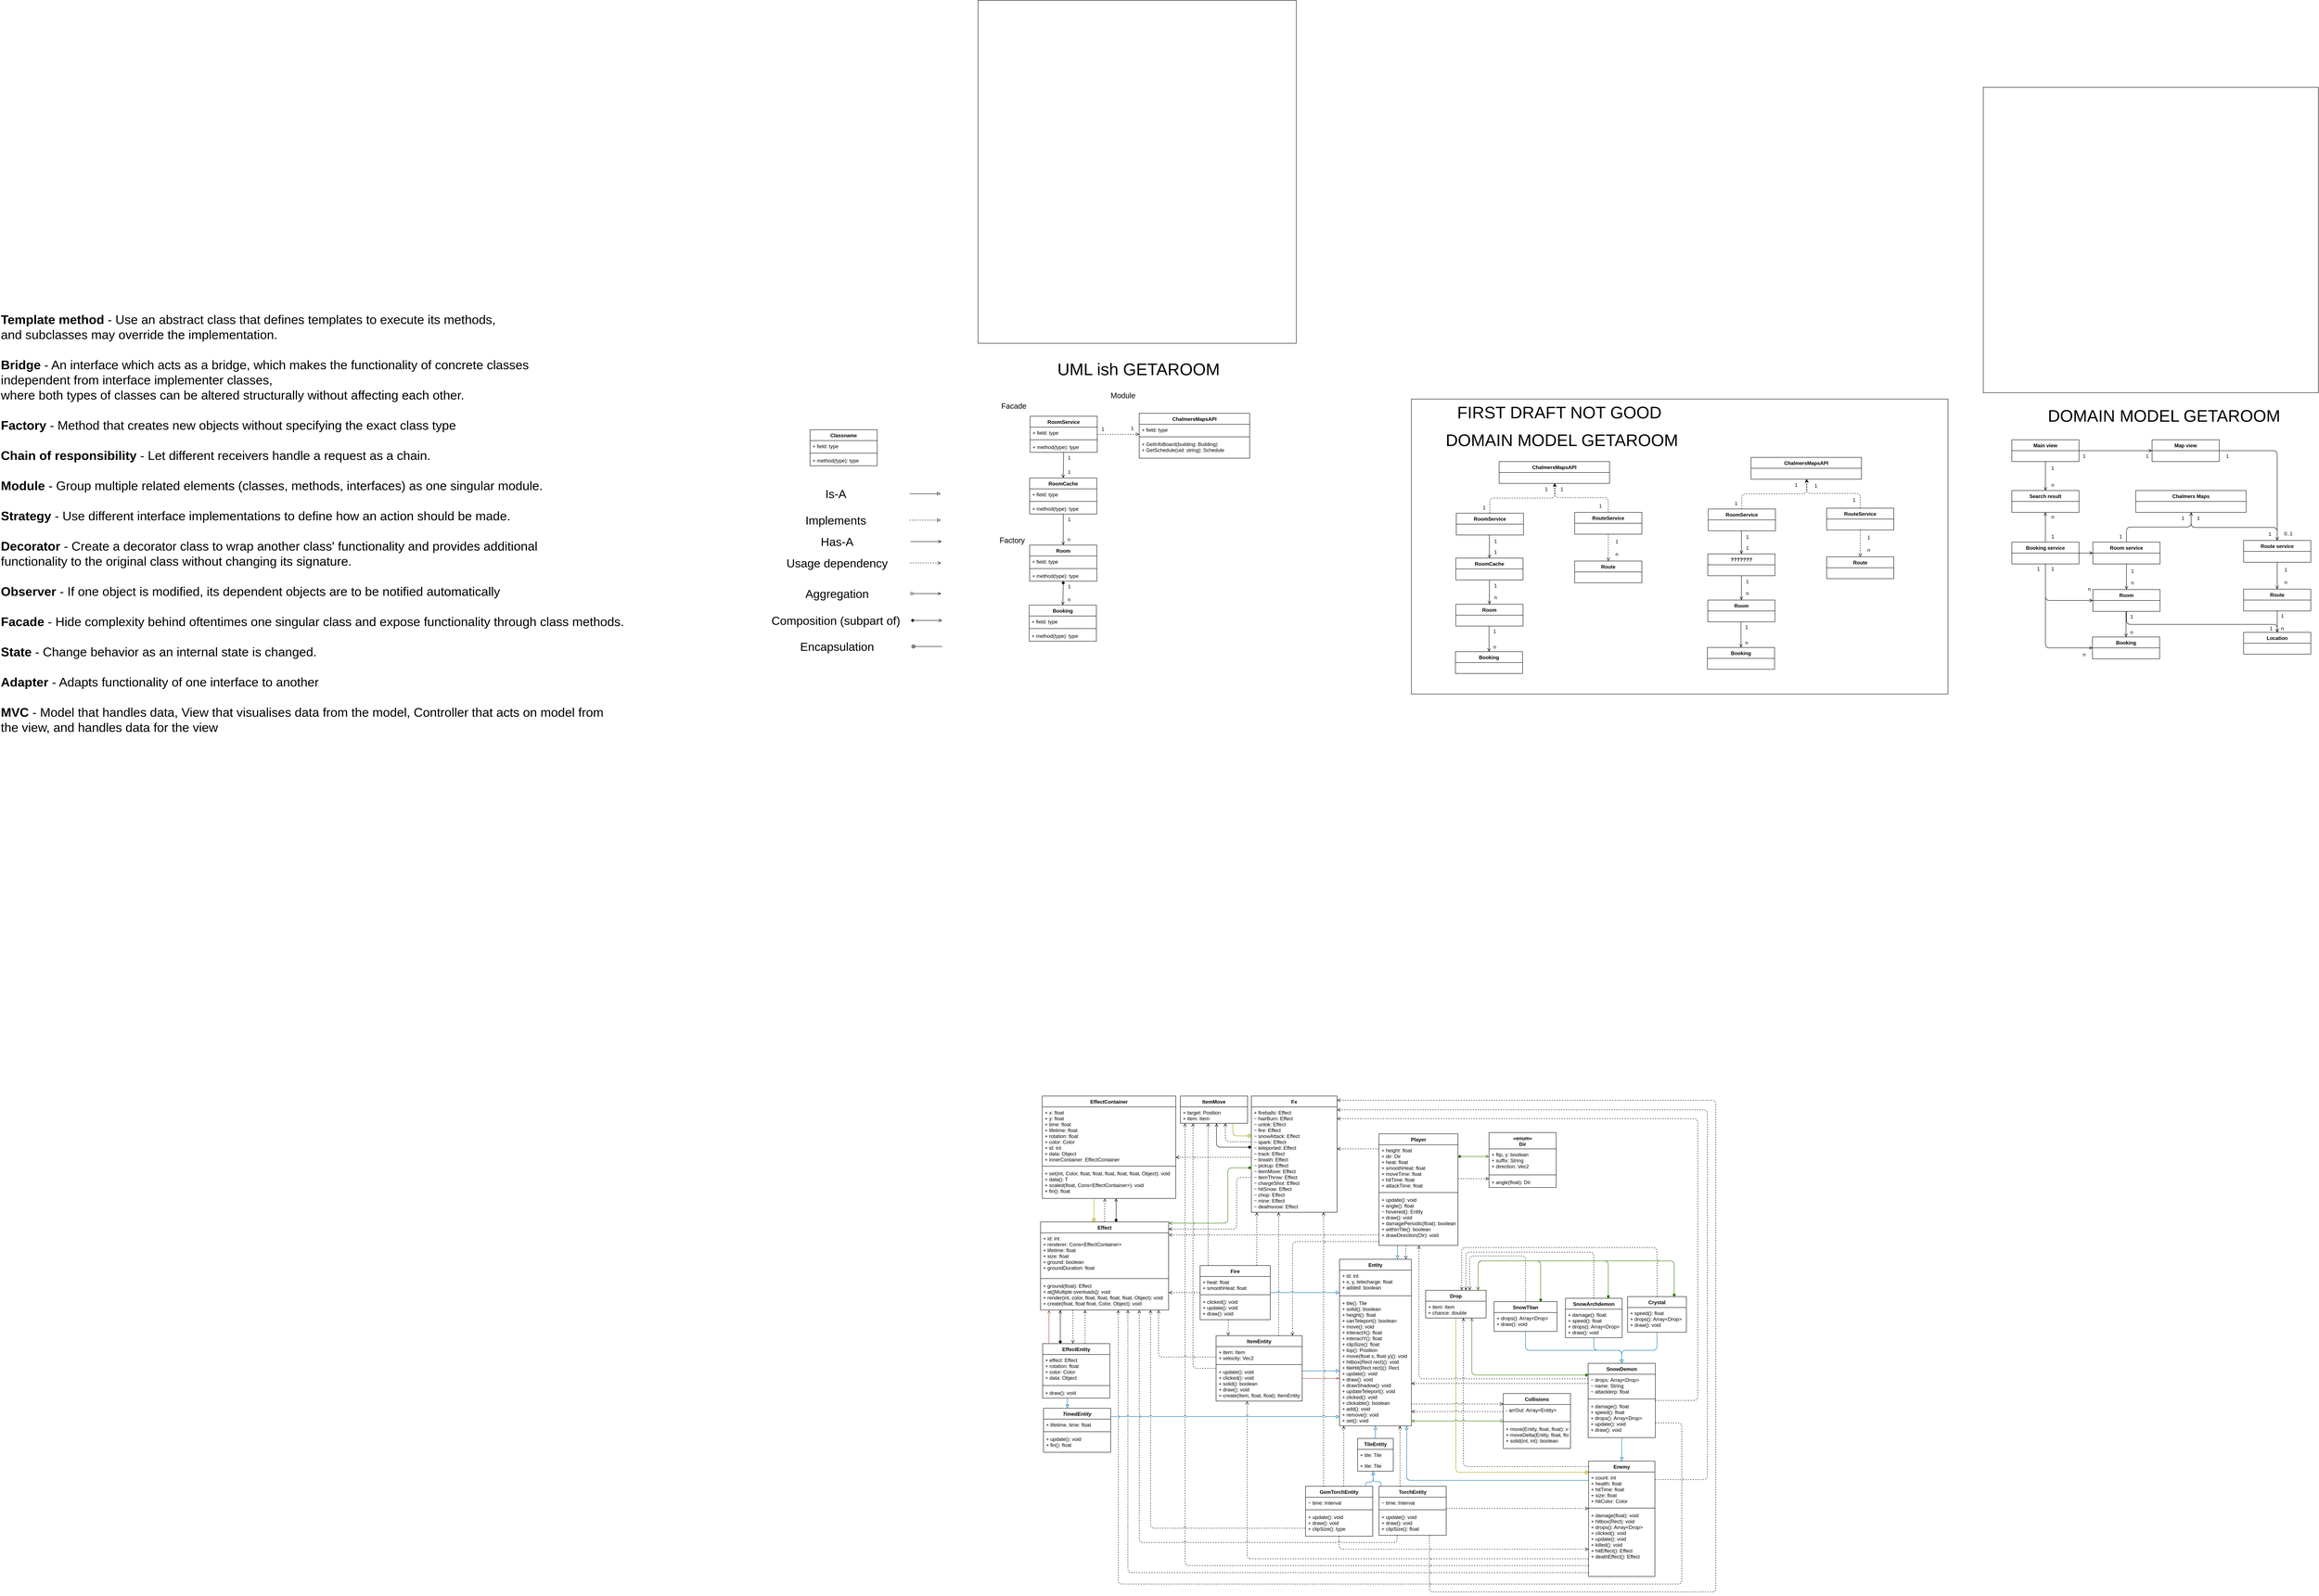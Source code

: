 <mxfile>
    <diagram id="IFENaAD3gIpmDv7Gg4IB" name="Page-1">
        <mxGraphModel dx="3694" dy="1194" grid="0" gridSize="10" guides="1" tooltips="1" connect="1" arrows="1" fold="1" page="0" pageScale="1" pageWidth="1654" pageHeight="1169" math="0" shadow="0">
            <root>
                <mxCell id="0"/>
                <mxCell id="1" parent="0"/>
                <mxCell id="391" value="" style="whiteSpace=wrap;html=1;fontSize=18;fillColor=none;" parent="1" vertex="1">
                    <mxGeometry x="932" y="235" width="1278" height="703" as="geometry"/>
                </mxCell>
                <mxCell id="350" value="" style="whiteSpace=wrap;html=1;fontSize=18;fillColor=none;" parent="1" vertex="1">
                    <mxGeometry x="-100" y="-715" width="758" height="817" as="geometry"/>
                </mxCell>
                <mxCell id="245" value="" style="edgeStyle=orthogonalEdgeStyle;html=1;endArrow=open;endFill=0;dashed=1;fontSize=28;exitDx=0;exitDy=0;" parent="1" source="92" target="30" edge="1">
                    <mxGeometry relative="1" as="geometry">
                        <mxPoint x="915" y="2248" as="sourcePoint"/>
                        <mxPoint x="-188.529" y="2079" as="targetPoint"/>
                        <Array as="points">
                            <mxPoint x="606" y="2227"/>
                            <mxPoint x="606" y="2227"/>
                        </Array>
                    </mxGeometry>
                </mxCell>
                <mxCell id="2" value="&lt;font style=&quot;font-size: 28px ; font-weight: normal&quot;&gt;Is-A&lt;/font&gt;" style="text;strokeColor=none;fillColor=none;html=1;fontSize=24;fontStyle=1;verticalAlign=middle;align=center;dashed=1;dashPattern=1 1;" parent="1" vertex="1">
                    <mxGeometry x="-545.75" y="441" width="214" height="40" as="geometry"/>
                </mxCell>
                <mxCell id="3" value="&lt;font style=&quot;font-size: 28px ; font-weight: normal&quot;&gt;Implements&lt;/font&gt;" style="text;strokeColor=none;fillColor=none;html=1;fontSize=24;fontStyle=1;verticalAlign=middle;align=center;dashed=1;dashPattern=1 1;" parent="1" vertex="1">
                    <mxGeometry x="-545.75" y="504" width="214" height="40" as="geometry"/>
                </mxCell>
                <mxCell id="4" value="&lt;font style=&quot;font-size: 28px ; font-weight: normal&quot;&gt;Has-A&lt;/font&gt;" style="text;strokeColor=none;fillColor=none;html=1;fontSize=24;fontStyle=1;verticalAlign=middle;align=center;dashed=1;dashPattern=1 1;" parent="1" vertex="1">
                    <mxGeometry x="-542.75" y="555" width="214" height="40" as="geometry"/>
                </mxCell>
                <mxCell id="5" value="&lt;font style=&quot;font-size: 28px ; font-weight: normal&quot;&gt;Usage dependency&lt;/font&gt;" style="text;strokeColor=none;fillColor=none;html=1;fontSize=24;fontStyle=1;verticalAlign=middle;align=center;dashed=1;dashPattern=1 1;" parent="1" vertex="1">
                    <mxGeometry x="-561.25" y="606" width="251" height="40" as="geometry"/>
                </mxCell>
                <mxCell id="6" value="&lt;font style=&quot;font-size: 28px ; font-weight: normal&quot;&gt;Aggregation&lt;/font&gt;" style="text;strokeColor=none;fillColor=none;html=1;fontSize=24;fontStyle=1;verticalAlign=middle;align=center;dashed=1;dashPattern=1 1;" parent="1" vertex="1">
                    <mxGeometry x="-561.25" y="679" width="251" height="40" as="geometry"/>
                </mxCell>
                <mxCell id="7" value="&lt;font style=&quot;font-size: 28px ; font-weight: normal&quot;&gt;Composition (subpart of)&lt;/font&gt;" style="text;strokeColor=none;fillColor=none;html=1;fontSize=24;fontStyle=1;verticalAlign=middle;align=center;dashed=1;dashPattern=1 1;" parent="1" vertex="1">
                    <mxGeometry x="-606" y="743" width="334.5" height="40" as="geometry"/>
                </mxCell>
                <mxCell id="8" value="&lt;font style=&quot;font-size: 28px ; font-weight: normal&quot;&gt;Encapsulation&lt;/font&gt;" style="text;strokeColor=none;fillColor=none;html=1;fontSize=24;fontStyle=1;verticalAlign=middle;align=center;dashed=1;dashPattern=1 1;" parent="1" vertex="1">
                    <mxGeometry x="-603" y="805" width="334.5" height="40" as="geometry"/>
                </mxCell>
                <mxCell id="9" value="" style="endArrow=block;html=1;rounded=1;fontSize=28;endFill=0;edgeStyle=orthogonalEdgeStyle;jumpStyle=arc;" parent="1" edge="1">
                    <mxGeometry width="50" height="50" relative="1" as="geometry">
                        <mxPoint x="-262.75" y="460.58" as="sourcePoint"/>
                        <mxPoint x="-188.75" y="460.58" as="targetPoint"/>
                    </mxGeometry>
                </mxCell>
                <mxCell id="10" value="" style="endArrow=block;dashed=1;html=1;rounded=1;fontSize=28;endFill=0;edgeStyle=orthogonalEdgeStyle;jumpStyle=arc;" parent="1" edge="1">
                    <mxGeometry width="50" height="50" relative="1" as="geometry">
                        <mxPoint x="-262.75" y="523.58" as="sourcePoint"/>
                        <mxPoint x="-188.75" y="523.58" as="targetPoint"/>
                    </mxGeometry>
                </mxCell>
                <mxCell id="11" value="" style="endArrow=open;dashed=1;html=1;rounded=1;fontSize=28;endFill=0;edgeStyle=orthogonalEdgeStyle;jumpStyle=arc;" parent="1" edge="1">
                    <mxGeometry width="50" height="50" relative="1" as="geometry">
                        <mxPoint x="-261.75" y="625.58" as="sourcePoint"/>
                        <mxPoint x="-187.75" y="625.58" as="targetPoint"/>
                    </mxGeometry>
                </mxCell>
                <mxCell id="12" value="" style="endArrow=open;html=1;rounded=1;fontSize=28;endFill=0;edgeStyle=orthogonalEdgeStyle;jumpStyle=arc;" parent="1" edge="1">
                    <mxGeometry width="50" height="50" relative="1" as="geometry">
                        <mxPoint x="-260.75" y="574.58" as="sourcePoint"/>
                        <mxPoint x="-186.75" y="574.58" as="targetPoint"/>
                    </mxGeometry>
                </mxCell>
                <mxCell id="13" value="" style="endArrow=open;html=1;rounded=1;fontSize=28;endFill=0;startArrow=diamond;startFill=0;edgeStyle=orthogonalEdgeStyle;jumpStyle=arc;" parent="1" edge="1">
                    <mxGeometry width="50" height="50" relative="1" as="geometry">
                        <mxPoint x="-261.75" y="698.58" as="sourcePoint"/>
                        <mxPoint x="-187.75" y="698.58" as="targetPoint"/>
                    </mxGeometry>
                </mxCell>
                <mxCell id="14" value="" style="endArrow=open;html=1;rounded=1;fontSize=28;endFill=0;startArrow=diamond;startFill=1;edgeStyle=orthogonalEdgeStyle;jumpStyle=arc;" parent="1" edge="1">
                    <mxGeometry width="50" height="50" relative="1" as="geometry">
                        <mxPoint x="-259.75" y="762.58" as="sourcePoint"/>
                        <mxPoint x="-185.75" y="762.58" as="targetPoint"/>
                    </mxGeometry>
                </mxCell>
                <mxCell id="15" value="" style="endArrow=none;html=1;rounded=1;fontSize=28;endFill=0;startArrow=circlePlus;startFill=0;startSize=3;edgeStyle=orthogonalEdgeStyle;jumpStyle=arc;" parent="1" edge="1">
                    <mxGeometry width="50" height="50" relative="1" as="geometry">
                        <mxPoint x="-258.75" y="824.58" as="sourcePoint"/>
                        <mxPoint x="-184.75" y="824.58" as="targetPoint"/>
                    </mxGeometry>
                </mxCell>
                <mxCell id="16" value="" style="shape=image;verticalLabelPosition=bottom;labelBackgroundColor=#ffffff;verticalAlign=top;aspect=fixed;imageAspect=0;image=https://media.discordapp.net/attachments/893383594104459304/918099600647258122/access_modifiers_in_class_diagrams.png;" parent="1" vertex="1">
                    <mxGeometry x="-536.75" y="912" width="350" height="204" as="geometry"/>
                </mxCell>
                <mxCell id="17" value="Collisions" style="swimlane;fontStyle=1;align=center;verticalAlign=top;childLayout=stackLayout;horizontal=1;startSize=26;horizontalStack=0;resizeParent=1;resizeParentMax=0;resizeLast=0;collapsible=1;marginBottom=0;" parent="1" vertex="1">
                    <mxGeometry x="1151" y="2605" width="160" height="131" as="geometry"/>
                </mxCell>
                <mxCell id="18" value="- arrOut: Array&lt;Entity&gt;" style="text;strokeColor=none;fillColor=none;align=left;verticalAlign=top;spacingLeft=4;spacingRight=4;overflow=hidden;rotatable=0;points=[[0,0.5],[1,0.5]];portConstraint=eastwest;" parent="17" vertex="1">
                    <mxGeometry y="26" width="160" height="37" as="geometry"/>
                </mxCell>
                <mxCell id="19" value="" style="line;strokeWidth=1;fillColor=none;align=left;verticalAlign=middle;spacingTop=-1;spacingLeft=3;spacingRight=3;rotatable=0;labelPosition=right;points=[];portConstraint=eastwest;" parent="17" vertex="1">
                    <mxGeometry y="63" width="160" height="8" as="geometry"/>
                </mxCell>
                <mxCell id="20" value="+ move(Entity, float, float): void&#10;+ moveDelta(Entity, float, float, boolean x): void &#10;+ solid(int, int): boolean" style="text;strokeColor=none;fillColor=none;align=left;verticalAlign=top;spacingLeft=4;spacingRight=4;overflow=hidden;rotatable=0;points=[[0,0.5],[1,0.5]];portConstraint=eastwest;" parent="17" vertex="1">
                    <mxGeometry y="71" width="160" height="60" as="geometry"/>
                </mxCell>
                <mxCell id="21" value="Classname" style="swimlane;fontStyle=1;align=center;verticalAlign=top;childLayout=stackLayout;horizontal=1;startSize=26;horizontalStack=0;resizeParent=1;resizeParentMax=0;resizeLast=0;collapsible=1;marginBottom=0;" parent="1" vertex="1">
                    <mxGeometry x="-500" y="308" width="160" height="86" as="geometry"/>
                </mxCell>
                <mxCell id="22" value="+ field: type" style="text;strokeColor=none;fillColor=none;align=left;verticalAlign=top;spacingLeft=4;spacingRight=4;overflow=hidden;rotatable=0;points=[[0,0.5],[1,0.5]];portConstraint=eastwest;" parent="21" vertex="1">
                    <mxGeometry y="26" width="160" height="26" as="geometry"/>
                </mxCell>
                <mxCell id="23" value="" style="line;strokeWidth=1;fillColor=none;align=left;verticalAlign=middle;spacingTop=-1;spacingLeft=3;spacingRight=3;rotatable=0;labelPosition=right;points=[];portConstraint=eastwest;" parent="21" vertex="1">
                    <mxGeometry y="52" width="160" height="8" as="geometry"/>
                </mxCell>
                <mxCell id="24" value="+ method(type): type" style="text;strokeColor=none;fillColor=none;align=left;verticalAlign=top;spacingLeft=4;spacingRight=4;overflow=hidden;rotatable=0;points=[[0,0.5],[1,0.5]];portConstraint=eastwest;" parent="21" vertex="1">
                    <mxGeometry y="60" width="160" height="26" as="geometry"/>
                </mxCell>
                <mxCell id="241" style="edgeStyle=orthogonalEdgeStyle;html=1;endArrow=open;endFill=0;dashed=1;fontSize=28;startArrow=none;" parent="1" source="92" target="47" edge="1">
                    <mxGeometry relative="1" as="geometry">
                        <Array as="points">
                            <mxPoint x="919" y="2260"/>
                            <mxPoint x="919" y="2260"/>
                        </Array>
                    </mxGeometry>
                </mxCell>
                <mxCell id="257" style="edgeStyle=orthogonalEdgeStyle;jumpStyle=arc;html=1;exitDx=0;exitDy=0;startArrow=none;startFill=0;endArrow=open;endFill=0;dashed=1;" parent="1" source="30" target="34" edge="1">
                    <mxGeometry relative="1" as="geometry">
                        <Array as="points">
                            <mxPoint x="126" y="2479"/>
                            <mxPoint x="126" y="2479"/>
                        </Array>
                    </mxGeometry>
                </mxCell>
                <mxCell id="261" style="edgeStyle=orthogonalEdgeStyle;html=1;fontSize=28;endFill=0;endArrow=open;startFill=1;startArrow=diamond;" parent="1" source="30" target="131" edge="1">
                    <mxGeometry relative="1" as="geometry">
                        <Array as="points">
                            <mxPoint x="229" y="2172"/>
                            <mxPoint x="229" y="2172"/>
                        </Array>
                    </mxGeometry>
                </mxCell>
                <mxCell id="30" value="Effect" style="swimlane;fontStyle=1;align=center;verticalAlign=top;childLayout=stackLayout;horizontal=1;startSize=26;horizontalStack=0;resizeParent=1;resizeParentMax=0;resizeLast=0;collapsible=1;marginBottom=0;" parent="1" vertex="1">
                    <mxGeometry x="49" y="2196" width="305" height="210" as="geometry">
                        <mxRectangle x="890" y="583" width="60" height="26" as="alternateBounds"/>
                    </mxGeometry>
                </mxCell>
                <mxCell id="31" value="+ id: int &#10;+ renderer: Cons&lt;EffectContainer&gt; &#10;+ lifetime: float &#10;+ size: float &#10;+ ground: boolean &#10;+ groundDuration: float " style="text;strokeColor=none;fillColor=none;align=left;verticalAlign=top;spacingLeft=4;spacingRight=4;overflow=hidden;rotatable=0;points=[[0,0.5],[1,0.5]];portConstraint=eastwest;" parent="30" vertex="1">
                    <mxGeometry y="26" width="305" height="105" as="geometry"/>
                </mxCell>
                <mxCell id="32" value="" style="line;strokeWidth=1;fillColor=none;align=left;verticalAlign=middle;spacingTop=-1;spacingLeft=3;spacingRight=3;rotatable=0;labelPosition=right;points=[];portConstraint=eastwest;" parent="30" vertex="1">
                    <mxGeometry y="131" width="305" height="8" as="geometry"/>
                </mxCell>
                <mxCell id="33" value="+ ground(float): Effect&#10;+ at([Multiple overloads]): void&#10;+ render(int, color, float, float, float, float, Object): void&#10;+ create(float, float float, Color, Object): void" style="text;strokeColor=none;fillColor=none;align=left;verticalAlign=top;spacingLeft=4;spacingRight=4;overflow=hidden;rotatable=0;points=[[0,0.5],[1,0.5]];portConstraint=eastwest;" parent="30" vertex="1">
                    <mxGeometry y="139" width="305" height="71" as="geometry"/>
                </mxCell>
                <mxCell id="156" style="edgeStyle=orthogonalEdgeStyle;html=1;dashed=1;fontSize=28;endFill=0;endArrow=open;" parent="1" source="34" target="30" edge="1">
                    <mxGeometry relative="1" as="geometry">
                        <mxPoint x="-331" y="2188" as="targetPoint"/>
                        <Array as="points">
                            <mxPoint x="155" y="2478"/>
                            <mxPoint x="155" y="2478"/>
                        </Array>
                    </mxGeometry>
                </mxCell>
                <mxCell id="242" style="edgeStyle=orthogonalEdgeStyle;html=1;endArrow=block;endFill=0;fontSize=28;fillColor=#1ba1e2;strokeColor=#006EAF;" parent="1" source="34" target="72" edge="1">
                    <mxGeometry relative="1" as="geometry">
                        <mxPoint x="940.833" y="2983" as="targetPoint"/>
                        <Array as="points">
                            <mxPoint x="113" y="2635"/>
                            <mxPoint x="113" y="2635"/>
                        </Array>
                    </mxGeometry>
                </mxCell>
                <mxCell id="255" style="edgeStyle=orthogonalEdgeStyle;jumpStyle=arc;html=1;exitDx=0;exitDy=0;entryDx=0;entryDy=0;startArrow=diamond;startFill=1;endArrow=open;endFill=0;" parent="1" source="34" target="30" edge="1">
                    <mxGeometry relative="1" as="geometry">
                        <Array as="points">
                            <mxPoint x="96" y="2479"/>
                            <mxPoint x="96" y="2479"/>
                        </Array>
                    </mxGeometry>
                </mxCell>
                <mxCell id="34" value="EffectEntity" style="swimlane;fontStyle=1;align=center;verticalAlign=top;childLayout=stackLayout;horizontal=1;startSize=26;horizontalStack=0;resizeParent=1;resizeParentMax=0;resizeLast=0;collapsible=1;marginBottom=0;" parent="1" vertex="1">
                    <mxGeometry x="54" y="2486" width="160" height="130" as="geometry"/>
                </mxCell>
                <mxCell id="35" value="+ effect: Effect&#10;+ rotation: float&#10;+ color: Color&#10;+ data: Object" style="text;strokeColor=none;fillColor=none;align=left;verticalAlign=top;spacingLeft=4;spacingRight=4;overflow=hidden;rotatable=0;points=[[0,0.5],[1,0.5]];portConstraint=eastwest;" parent="34" vertex="1">
                    <mxGeometry y="26" width="160" height="70" as="geometry"/>
                </mxCell>
                <mxCell id="36" value="" style="line;strokeWidth=1;fillColor=none;align=left;verticalAlign=middle;spacingTop=-1;spacingLeft=3;spacingRight=3;rotatable=0;labelPosition=right;points=[];portConstraint=eastwest;" parent="34" vertex="1">
                    <mxGeometry y="96" width="160" height="8" as="geometry"/>
                </mxCell>
                <mxCell id="37" value="+ draw(): void" style="text;strokeColor=none;fillColor=none;align=left;verticalAlign=top;spacingLeft=4;spacingRight=4;overflow=hidden;rotatable=0;points=[[0,0.5],[1,0.5]];portConstraint=eastwest;" parent="34" vertex="1">
                    <mxGeometry y="104" width="160" height="26" as="geometry"/>
                </mxCell>
                <mxCell id="130" style="edgeStyle=orthogonalEdgeStyle;html=1;exitDx=0;exitDy=0;entryDx=0;entryDy=0;endArrow=none;endFill=0;startArrow=circlePlus;startFill=0;startSize=3;fillColor=#e3c800;strokeColor=#B09500;" parent="1" source="38" target="126" edge="1">
                    <mxGeometry relative="1" as="geometry">
                        <Array as="points">
                            <mxPoint x="1038" y="2793"/>
                        </Array>
                    </mxGeometry>
                </mxCell>
                <mxCell id="172" style="edgeStyle=orthogonalEdgeStyle;html=1;entryDx=0;entryDy=0;endArrow=block;endFill=0;fillColor=#1ba1e2;strokeColor=#006EAF;" parent="1" source="38" target="47" edge="1">
                    <mxGeometry relative="1" as="geometry">
                        <Array as="points">
                            <mxPoint x="921" y="2812"/>
                        </Array>
                    </mxGeometry>
                </mxCell>
                <mxCell id="228" style="edgeStyle=orthogonalEdgeStyle;html=1;endArrow=open;endFill=0;dashed=1;fontSize=28;" parent="1" source="38" target="30" edge="1">
                    <mxGeometry relative="1" as="geometry">
                        <Array as="points">
                            <mxPoint x="1454" y="3032"/>
                            <mxPoint x="257" y="3032"/>
                        </Array>
                    </mxGeometry>
                </mxCell>
                <mxCell id="229" style="edgeStyle=orthogonalEdgeStyle;html=1;entryDx=0;entryDy=0;endArrow=open;endFill=0;dashed=1;fontSize=28;entryPerimeter=0;jumpStyle=arc;" parent="1" source="38" target="52" edge="1">
                    <mxGeometry relative="1" as="geometry">
                        <Array as="points">
                            <mxPoint x="1637" y="2810"/>
                            <mxPoint x="1637" y="1929"/>
                        </Array>
                    </mxGeometry>
                </mxCell>
                <mxCell id="248" style="edgeStyle=orthogonalEdgeStyle;html=1;exitDx=0;exitDy=0;entryDx=0;entryDy=0;dashed=1;endArrow=open;endFill=0;" parent="1" source="38" target="126" edge="1">
                    <mxGeometry relative="1" as="geometry">
                        <Array as="points">
                            <mxPoint x="1056" y="2779"/>
                        </Array>
                    </mxGeometry>
                </mxCell>
                <mxCell id="278" style="edgeStyle=orthogonalEdgeStyle;jumpStyle=arc;html=1;dashed=1;fontSize=28;endFill=0;endArrow=open;" parent="1" source="38" target="271" edge="1">
                    <mxGeometry relative="1" as="geometry">
                        <Array as="points">
                            <mxPoint x="393" y="3015"/>
                        </Array>
                    </mxGeometry>
                </mxCell>
                <mxCell id="38" value="Enemy" style="swimlane;fontStyle=1;align=center;verticalAlign=top;childLayout=stackLayout;horizontal=1;startSize=26;horizontalStack=0;resizeParent=1;resizeParentMax=0;resizeLast=0;collapsible=1;marginBottom=0;" parent="1" vertex="1">
                    <mxGeometry x="1354" y="2766" width="158" height="275" as="geometry"/>
                </mxCell>
                <mxCell id="39" value="+ count: int&#10;+ health: float&#10;+ hitTime: float&#10;+ size: float&#10;+ hitColor: Color" style="text;strokeColor=none;fillColor=none;align=left;verticalAlign=top;spacingLeft=4;spacingRight=4;overflow=hidden;rotatable=0;points=[[0,0.5],[1,0.5]];portConstraint=eastwest;" parent="38" vertex="1">
                    <mxGeometry y="26" width="158" height="82" as="geometry"/>
                </mxCell>
                <mxCell id="40" value="" style="line;strokeWidth=1;fillColor=none;align=left;verticalAlign=middle;spacingTop=-1;spacingLeft=3;spacingRight=3;rotatable=0;labelPosition=right;points=[];portConstraint=eastwest;" parent="38" vertex="1">
                    <mxGeometry y="108" width="158" height="8" as="geometry"/>
                </mxCell>
                <mxCell id="41" value="+ damage(float): void&#10;+ hitbox(Rect): void&#10;+ drops(): Array&lt;Drop&gt;&#10;+ clicked(): void&#10;+ update(): void&#10;+ killed(): void&#10;+ hitEffect(): Effect&#10;+ deathEffect(): Effect" style="text;strokeColor=none;fillColor=none;align=left;verticalAlign=top;spacingLeft=4;spacingRight=4;overflow=hidden;rotatable=0;points=[[0,0.5],[1,0.5]];portConstraint=eastwest;" parent="38" vertex="1">
                    <mxGeometry y="116" width="158" height="159" as="geometry"/>
                </mxCell>
                <mxCell id="231" style="edgeStyle=orthogonalEdgeStyle;html=1;endArrow=openThin;endFill=0;jumpStyle=arc;fillColor=#fad9d5;strokeColor=#ae4132;startArrow=none;" parent="1" source="96" target="47" edge="1">
                    <mxGeometry relative="1" as="geometry">
                        <Array as="points">
                            <mxPoint x="701" y="2569"/>
                            <mxPoint x="701" y="2569"/>
                        </Array>
                    </mxGeometry>
                </mxCell>
                <mxCell id="233" style="edgeStyle=orthogonalEdgeStyle;html=1;endArrow=open;endFill=0;dashed=1;fontSize=28;" parent="1" source="42" target="30" edge="1">
                    <mxGeometry relative="1" as="geometry">
                        <Array as="points">
                            <mxPoint x="280" y="2374"/>
                            <mxPoint x="280" y="2374"/>
                        </Array>
                    </mxGeometry>
                </mxCell>
                <mxCell id="234" style="edgeStyle=orthogonalEdgeStyle;html=1;endArrow=open;endFill=0;dashed=1;fontSize=28;" parent="1" source="42" target="52" edge="1">
                    <mxGeometry relative="1" as="geometry">
                        <Array as="points">
                            <mxPoint x="564" y="2231"/>
                            <mxPoint x="564" y="2231"/>
                        </Array>
                    </mxGeometry>
                </mxCell>
                <mxCell id="276" style="edgeStyle=orthogonalEdgeStyle;html=1;dashed=1;fontSize=28;endFill=0;endArrow=open;jumpStyle=arc;" parent="1" source="42" target="271" edge="1">
                    <mxGeometry relative="1" as="geometry">
                        <Array as="points">
                            <mxPoint x="448" y="2130"/>
                            <mxPoint x="448" y="2130"/>
                        </Array>
                    </mxGeometry>
                </mxCell>
                <mxCell id="42" value="Fire" style="swimlane;fontStyle=1;align=center;verticalAlign=top;childLayout=stackLayout;horizontal=1;startSize=26;horizontalStack=0;resizeParent=1;resizeParentMax=0;resizeLast=0;collapsible=1;marginBottom=0;" parent="1" vertex="1">
                    <mxGeometry x="429" y="2300" width="167" height="129" as="geometry"/>
                </mxCell>
                <mxCell id="43" value="+ heat: float&#10;+ smoothHeat: float" style="text;strokeColor=none;fillColor=none;align=left;verticalAlign=top;spacingLeft=4;spacingRight=4;overflow=hidden;rotatable=0;points=[[0,0.5],[1,0.5]];portConstraint=eastwest;" parent="42" vertex="1">
                    <mxGeometry y="26" width="167" height="40" as="geometry"/>
                </mxCell>
                <mxCell id="44" value="" style="line;strokeWidth=1;fillColor=none;align=left;verticalAlign=middle;spacingTop=-1;spacingLeft=3;spacingRight=3;rotatable=0;labelPosition=right;points=[];portConstraint=eastwest;" parent="42" vertex="1">
                    <mxGeometry y="66" width="167" height="7" as="geometry"/>
                </mxCell>
                <mxCell id="45" value="+ clicked(): void&#10;+ update(): void&#10;+ draw(): void" style="text;strokeColor=none;fillColor=none;align=left;verticalAlign=top;spacingLeft=4;spacingRight=4;overflow=hidden;rotatable=0;points=[[0,0.5],[1,0.5]];portConstraint=eastwest;" parent="42" vertex="1">
                    <mxGeometry y="73" width="167" height="56" as="geometry"/>
                </mxCell>
                <mxCell id="47" value="Entity" style="swimlane;fontStyle=1;align=center;verticalAlign=top;childLayout=stackLayout;horizontal=1;startSize=26;horizontalStack=0;resizeParent=1;resizeParentMax=0;resizeLast=0;collapsible=1;marginBottom=0;" parent="1" vertex="1">
                    <mxGeometry x="761" y="2285" width="171" height="397" as="geometry"/>
                </mxCell>
                <mxCell id="48" value="+ id: int&#10;+ x, y, telecharge: float&#10;+ added: boolean" style="text;strokeColor=none;fillColor=none;align=left;verticalAlign=top;spacingLeft=4;spacingRight=4;overflow=hidden;rotatable=0;points=[[0,0.5],[1,0.5]];portConstraint=eastwest;" parent="47" vertex="1">
                    <mxGeometry y="26" width="171" height="57" as="geometry"/>
                </mxCell>
                <mxCell id="49" value="" style="line;strokeWidth=1;fillColor=none;align=left;verticalAlign=middle;spacingTop=-1;spacingLeft=3;spacingRight=3;rotatable=0;labelPosition=right;points=[];portConstraint=eastwest;" parent="47" vertex="1">
                    <mxGeometry y="83" width="171" height="8" as="geometry"/>
                </mxCell>
                <mxCell id="50" value="+ tile(): Tile&#10;+ solid(): boolean&#10;+ height(): float&#10;+ canTeleport(): boolean&#10;+ move(): void&#10;+ interactX(): float&#10;+ interactY(): float&#10;+ clipSize(): float&#10;+ top(): Position&#10;+ move(float x, float y)(): void&#10;+ hitbox(Rect rect)(): void&#10;+ tileHit(Rect rect)(): Rect&#10;+ update(): void&#10;+ draw(): void&#10;+ drawShadow(): void&#10;+ updateTeleport(): void&#10;+ clicked(): void&#10;+ clickable(): boolean&#10;+ add(): void&#10;+ remove(): void&#10;+ set(): void" style="text;strokeColor=none;fillColor=none;align=left;verticalAlign=top;spacingLeft=4;spacingRight=4;overflow=hidden;rotatable=0;points=[[0,0.5],[1,0.5]];portConstraint=eastwest;" parent="47" vertex="1">
                    <mxGeometry y="91" width="171" height="306" as="geometry"/>
                </mxCell>
                <mxCell id="243" style="edgeStyle=orthogonalEdgeStyle;html=1;endArrow=open;endFill=0;dashed=1;fontSize=28;" parent="1" source="52" target="30" edge="1">
                    <mxGeometry relative="1" as="geometry">
                        <Array as="points">
                            <mxPoint x="516" y="2090"/>
                            <mxPoint x="516" y="2213"/>
                        </Array>
                    </mxGeometry>
                </mxCell>
                <mxCell id="244" style="edgeStyle=orthogonalEdgeStyle;html=1;entryDx=0;entryDy=0;endArrow=open;endFill=0;entryPerimeter=0;fontSize=28;startFill=1;startArrow=diamond;fillColor=#60a917;strokeColor=#2D7600;" parent="1" source="52" target="30" edge="1">
                    <mxGeometry relative="1" as="geometry">
                        <Array as="points">
                            <mxPoint x="495" y="2067"/>
                            <mxPoint x="495" y="2199"/>
                        </Array>
                    </mxGeometry>
                </mxCell>
                <mxCell id="279" style="edgeStyle=orthogonalEdgeStyle;jumpStyle=arc;html=1;endArrow=open;endFill=0;dashed=1;" parent="1" source="52" target="271" edge="1">
                    <mxGeometry relative="1" as="geometry">
                        <Array as="points">
                            <mxPoint x="489" y="2005"/>
                        </Array>
                    </mxGeometry>
                </mxCell>
                <mxCell id="52" value="Fx" style="swimlane;fontStyle=1;align=center;verticalAlign=top;childLayout=stackLayout;horizontal=1;startSize=26;horizontalStack=0;resizeParent=1;resizeParentMax=0;resizeLast=0;collapsible=1;marginBottom=0;" parent="1" vertex="1">
                    <mxGeometry x="551" y="1896" width="204" height="277" as="geometry"/>
                </mxCell>
                <mxCell id="53" value="+ fireballs: Effect&#10;~ hairBurn: Effect&#10;~ unlok: Effect&#10;~ fire: Effect&#10;~ snowAttack: Effect&#10;~ spark: Effect&#10;~ teleported: Effect&#10;~ track: Effect&#10;~ breath: Effect&#10;~ pickup: Effect&#10;~ itemMove: Effect&#10;~ itemThrow: Effect&#10;~ chargeShot: Effect&#10;~ hitSnow: Effect&#10;~ chop: Effect&#10;~ mine: Effect&#10;~ deathsnow: Effect" style="text;strokeColor=none;fillColor=none;align=left;verticalAlign=top;spacingLeft=4;spacingRight=4;overflow=hidden;rotatable=0;points=[[0,0.5],[1,0.5]];portConstraint=eastwest;" parent="52" vertex="1">
                    <mxGeometry y="26" width="204" height="251" as="geometry"/>
                </mxCell>
                <mxCell id="175" style="edgeStyle=orthogonalEdgeStyle;html=1;entryDx=0;entryDy=0;endArrow=block;endFill=0;fillColor=#1ba1e2;strokeColor=#006EAF;" parent="1" source="68" target="76" edge="1">
                    <mxGeometry relative="1" as="geometry">
                        <Array as="points">
                            <mxPoint x="860" y="2815"/>
                            <mxPoint x="841" y="2815"/>
                        </Array>
                    </mxGeometry>
                </mxCell>
                <mxCell id="72" value="TimedEntity" style="swimlane;fontStyle=3;align=center;verticalAlign=top;childLayout=stackLayout;horizontal=1;startSize=26;horizontalStack=0;resizeParent=1;resizeParentMax=0;resizeLast=0;collapsible=1;marginBottom=0;" parent="1" vertex="1">
                    <mxGeometry x="56" y="2640" width="160" height="105" as="geometry"/>
                </mxCell>
                <mxCell id="73" value="+ lifetime, time: float" style="text;strokeColor=none;fillColor=none;align=left;verticalAlign=top;spacingLeft=4;spacingRight=4;overflow=hidden;rotatable=0;points=[[0,0.5],[1,0.5]];portConstraint=eastwest;" parent="72" vertex="1">
                    <mxGeometry y="26" width="160" height="26" as="geometry"/>
                </mxCell>
                <mxCell id="74" value="" style="line;strokeWidth=1;fillColor=none;align=left;verticalAlign=middle;spacingTop=-1;spacingLeft=3;spacingRight=3;rotatable=0;labelPosition=right;points=[];portConstraint=eastwest;" parent="72" vertex="1">
                    <mxGeometry y="52" width="160" height="8" as="geometry"/>
                </mxCell>
                <mxCell id="75" value="+ update(): void&#10;+ fin(): float" style="text;strokeColor=none;fillColor=none;align=left;verticalAlign=top;spacingLeft=4;spacingRight=4;overflow=hidden;rotatable=0;points=[[0,0.5],[1,0.5]];portConstraint=eastwest;" parent="72" vertex="1">
                    <mxGeometry y="60" width="160" height="45" as="geometry"/>
                </mxCell>
                <mxCell id="190" style="edgeStyle=orthogonalEdgeStyle;jumpStyle=arc;html=1;entryDx=0;entryDy=0;endArrow=block;endFill=0;entryPerimeter=0;fillColor=#1ba1e2;strokeColor=#006EAF;" parent="1" source="76" target="47" edge="1">
                    <mxGeometry relative="1" as="geometry"/>
                </mxCell>
                <mxCell id="76" value="TileEntity" style="swimlane;fontStyle=1;align=center;verticalAlign=top;childLayout=stackLayout;horizontal=1;startSize=26;horizontalStack=0;resizeParent=1;resizeParentMax=0;resizeLast=0;collapsible=1;marginBottom=0;" parent="1" vertex="1">
                    <mxGeometry x="804" y="2712" width="85" height="78" as="geometry"/>
                </mxCell>
                <mxCell id="77" value="+ tile: Tile" style="text;strokeColor=none;fillColor=none;align=left;verticalAlign=top;spacingLeft=4;spacingRight=4;overflow=hidden;rotatable=0;points=[[0,0.5],[1,0.5]];portConstraint=eastwest;" parent="76" vertex="1">
                    <mxGeometry y="26" width="85" height="26" as="geometry"/>
                </mxCell>
                <mxCell id="270" value="+ tile: Tile" style="text;strokeColor=none;fillColor=none;align=left;verticalAlign=top;spacingLeft=4;spacingRight=4;overflow=hidden;rotatable=0;points=[[0,0.5],[1,0.5]];portConstraint=eastwest;" parent="76" vertex="1">
                    <mxGeometry y="52" width="85" height="26" as="geometry"/>
                </mxCell>
                <mxCell id="218" style="edgeStyle=orthogonalEdgeStyle;html=1;entryDx=0;entryDy=0;endArrow=block;endFill=0;fillColor=#1ba1e2;strokeColor=#006EAF;" parent="1" source="80" target="84" edge="1">
                    <mxGeometry relative="1" as="geometry">
                        <Array as="points">
                            <mxPoint x="1204" y="2502"/>
                            <mxPoint x="1433" y="2502"/>
                        </Array>
                    </mxGeometry>
                </mxCell>
                <mxCell id="246" style="endArrow=open;dashed=1;html=1;rounded=1;fontSize=28;endFill=0;edgeStyle=orthogonalEdgeStyle;jumpStyle=arc;entryDx=0;entryDy=0;exitDx=0;exitDy=0;" parent="1" source="88" target="126" edge="1">
                    <mxGeometry width="50" height="50" relative="1" as="geometry">
                        <mxPoint x="1610" y="2363" as="sourcePoint"/>
                        <mxPoint x="1048" y="2377" as="targetPoint"/>
                        <Array as="points">
                            <mxPoint x="1367" y="2268"/>
                            <mxPoint x="1062" y="2268"/>
                        </Array>
                    </mxGeometry>
                </mxCell>
                <mxCell id="249" style="edgeStyle=orthogonalEdgeStyle;html=1;fontSize=28;endFill=0;endArrow=open;startFill=1;startArrow=diamond;fillColor=#60a917;strokeColor=#2D7600;" parent="1" source="80" target="126" edge="1">
                    <mxGeometry relative="1" as="geometry">
                        <Array as="points">
                            <mxPoint x="1240" y="2289"/>
                            <mxPoint x="1091" y="2289"/>
                        </Array>
                    </mxGeometry>
                </mxCell>
                <mxCell id="80" value="SnowTitan" style="swimlane;fontStyle=1;align=center;verticalAlign=top;childLayout=stackLayout;horizontal=1;startSize=26;horizontalStack=0;resizeParent=1;resizeParentMax=0;resizeLast=0;collapsible=1;marginBottom=0;" parent="1" vertex="1">
                    <mxGeometry x="1129" y="2386" width="150" height="71" as="geometry"/>
                </mxCell>
                <mxCell id="83" value="+ drops(): Array&lt;Drop&gt;&#10;+ draw(): void" style="text;strokeColor=none;fillColor=none;align=left;verticalAlign=top;spacingLeft=4;spacingRight=4;overflow=hidden;rotatable=0;points=[[0,0.5],[1,0.5]];portConstraint=eastwest;" parent="80" vertex="1">
                    <mxGeometry y="26" width="150" height="45" as="geometry"/>
                </mxCell>
                <mxCell id="247" value="" style="endArrow=open;dashed=1;html=1;rounded=1;fontSize=28;endFill=0;edgeStyle=orthogonalEdgeStyle;jumpStyle=none;entryDx=0;entryDy=0;exitDx=0;exitDy=0;" parent="1" source="80" target="126" edge="1">
                    <mxGeometry width="50" height="50" relative="1" as="geometry">
                        <mxPoint x="1620" y="2373" as="sourcePoint"/>
                        <mxPoint x="1058" y="2387" as="targetPoint"/>
                        <Array as="points">
                            <mxPoint x="1204" y="2277"/>
                            <mxPoint x="1071" y="2277"/>
                        </Array>
                    </mxGeometry>
                </mxCell>
                <mxCell id="208" style="edgeStyle=orthogonalEdgeStyle;html=1;entryDx=0;entryDy=0;entryPerimeter=0;dashed=1;fontSize=28;endFill=0;endArrow=open;jumpStyle=arc;" parent="1" source="68" target="38" edge="1">
                    <mxGeometry relative="1" as="geometry">
                        <Array as="points">
                            <mxPoint x="1103" y="2879"/>
                            <mxPoint x="1103" y="2879"/>
                        </Array>
                    </mxGeometry>
                </mxCell>
                <mxCell id="217" style="edgeStyle=orthogonalEdgeStyle;html=1;entryDx=0;entryDy=0;endArrow=block;endFill=0;fillColor=#1ba1e2;strokeColor=#006EAF;" parent="1" source="88" target="84" edge="1">
                    <mxGeometry relative="1" as="geometry">
                        <Array as="points">
                            <mxPoint x="1367" y="2502"/>
                            <mxPoint x="1433" y="2502"/>
                        </Array>
                    </mxGeometry>
                </mxCell>
                <mxCell id="250" style="edgeStyle=orthogonalEdgeStyle;html=1;fontSize=28;endFill=0;endArrow=open;startFill=1;startArrow=diamond;fillColor=#60a917;strokeColor=#2D7600;" parent="1" source="88" target="126" edge="1">
                    <mxGeometry relative="1" as="geometry">
                        <Array as="points">
                            <mxPoint x="1401" y="2289"/>
                            <mxPoint x="1091" y="2289"/>
                        </Array>
                    </mxGeometry>
                </mxCell>
                <mxCell id="88" value="SnowArchdemon" style="swimlane;fontStyle=1;align=center;verticalAlign=top;childLayout=stackLayout;horizontal=1;startSize=26;horizontalStack=0;resizeParent=1;resizeParentMax=0;resizeLast=0;collapsible=1;marginBottom=0;" parent="1" vertex="1">
                    <mxGeometry x="1299" y="2378" width="135" height="94" as="geometry"/>
                </mxCell>
                <mxCell id="91" value="+ damage(): float&#10;+ speed(): float&#10;+ drops(): Array&lt;Drop&gt;&#10;+ draw(): void" style="text;strokeColor=none;fillColor=none;align=left;verticalAlign=top;spacingLeft=4;spacingRight=4;overflow=hidden;rotatable=0;points=[[0,0.5],[1,0.5]];portConstraint=eastwest;" parent="88" vertex="1">
                    <mxGeometry y="26" width="135" height="68" as="geometry"/>
                </mxCell>
                <mxCell id="237" style="edgeStyle=orthogonalEdgeStyle;html=1;endArrow=block;endFill=0;fontSize=28;jumpStyle=arc;fillColor=#1ba1e2;strokeColor=#006EAF;" parent="1" source="96" target="47" edge="1">
                    <mxGeometry relative="1" as="geometry">
                        <Array as="points">
                            <mxPoint x="748" y="2551"/>
                            <mxPoint x="748" y="2551"/>
                        </Array>
                    </mxGeometry>
                </mxCell>
                <mxCell id="104" value="" style="endArrow=open;html=1;rounded=1;fontSize=28;endFill=0;edgeStyle=orthogonalEdgeStyle;jumpStyle=arc;exitDx=0;exitDy=0;entryDx=0;entryDy=0;entryPerimeter=0;startFill=0;startArrow=diamond;fillColor=#60a917;strokeColor=#2D7600;" parent="1" source="17" target="47" edge="1">
                    <mxGeometry width="50" height="50" relative="1" as="geometry">
                        <mxPoint x="-704.75" y="2162.64" as="sourcePoint"/>
                        <mxPoint x="-630.75" y="2162.64" as="targetPoint"/>
                        <Array as="points">
                            <mxPoint x="1205" y="2648"/>
                        </Array>
                    </mxGeometry>
                </mxCell>
                <mxCell id="251" style="edgeStyle=orthogonalEdgeStyle;html=1;fontSize=28;endFill=0;endArrow=open;startFill=1;startArrow=diamond;fillColor=#60a917;strokeColor=#2D7600;" parent="1" source="107" target="126" edge="1">
                    <mxGeometry relative="1" as="geometry">
                        <Array as="points">
                            <mxPoint x="1558" y="2289"/>
                            <mxPoint x="1091" y="2289"/>
                        </Array>
                    </mxGeometry>
                </mxCell>
                <mxCell id="107" value="Crystal" style="swimlane;fontStyle=1;align=center;verticalAlign=top;childLayout=stackLayout;horizontal=1;startSize=26;horizontalStack=0;resizeParent=1;resizeParentMax=0;resizeLast=0;collapsible=1;marginBottom=0;" parent="1" vertex="1">
                    <mxGeometry x="1447" y="2374" width="140" height="85" as="geometry"/>
                </mxCell>
                <mxCell id="110" value="+ speed(): float&#10;+ drops(): Array&lt;Drop&gt;&#10;+ draw(): void" style="text;strokeColor=none;fillColor=none;align=left;verticalAlign=top;spacingLeft=4;spacingRight=4;overflow=hidden;rotatable=0;points=[[0,0.5],[1,0.5]];portConstraint=eastwest;" parent="107" vertex="1">
                    <mxGeometry y="26" width="140" height="59" as="geometry"/>
                </mxCell>
                <mxCell id="121" value="" style="endArrow=block;html=1;rounded=1;fontSize=28;endFill=0;edgeStyle=orthogonalEdgeStyle;jumpStyle=arc;exitDx=0;exitDy=0;entryDx=0;entryDy=0;entryPerimeter=0;fillColor=#1ba1e2;strokeColor=#006EAF;" parent="1" source="107" target="84" edge="1">
                    <mxGeometry width="50" height="50" relative="1" as="geometry">
                        <mxPoint x="-422.75" y="2253.58" as="sourcePoint"/>
                        <mxPoint x="-348.75" y="2253.58" as="targetPoint"/>
                        <Array as="points">
                            <mxPoint x="1517" y="2502"/>
                            <mxPoint x="1433" y="2502"/>
                        </Array>
                    </mxGeometry>
                </mxCell>
                <mxCell id="126" value="Drop" style="swimlane;fontStyle=1;align=center;verticalAlign=top;childLayout=stackLayout;horizontal=1;startSize=26;horizontalStack=0;resizeParent=1;resizeParentMax=0;resizeLast=0;collapsible=1;marginBottom=0;" parent="1" vertex="1">
                    <mxGeometry x="966" y="2359" width="144" height="66" as="geometry"/>
                </mxCell>
                <mxCell id="127" value="+ item: Item&#10;+ chance: double&#10;" style="text;strokeColor=none;fillColor=none;align=left;verticalAlign=top;spacingLeft=4;spacingRight=4;overflow=hidden;rotatable=0;points=[[0,0.5],[1,0.5]];portConstraint=eastwest;" parent="126" vertex="1">
                    <mxGeometry y="26" width="144" height="40" as="geometry"/>
                </mxCell>
                <mxCell id="260" style="edgeStyle=orthogonalEdgeStyle;html=1;dashed=1;fontSize=28;endFill=0;endArrow=open;" parent="1" source="30" target="131" edge="1">
                    <mxGeometry relative="1" as="geometry">
                        <Array as="points">
                            <mxPoint x="202" y="2169"/>
                            <mxPoint x="202" y="2169"/>
                        </Array>
                    </mxGeometry>
                </mxCell>
                <mxCell id="131" value="EffectContainer" style="swimlane;fontStyle=1;align=center;verticalAlign=top;childLayout=stackLayout;horizontal=1;startSize=26;horizontalStack=0;resizeParent=1;resizeParentMax=0;resizeLast=0;collapsible=1;marginBottom=0;" parent="1" vertex="1">
                    <mxGeometry x="53" y="1896" width="318" height="244" as="geometry"/>
                </mxCell>
                <mxCell id="132" value="+ x: float&#10;+ y: float&#10;+ time: float&#10;+ lifetime: float&#10;+ rotation: float&#10;+ color: Color&#10;+ id: int&#10;+ data: Object&#10;+ innerContainer: EffectContainer" style="text;strokeColor=none;fillColor=none;align=left;verticalAlign=top;spacingLeft=4;spacingRight=4;overflow=hidden;rotatable=0;points=[[0,0.5],[1,0.5]];portConstraint=eastwest;" parent="131" vertex="1">
                    <mxGeometry y="26" width="318" height="137" as="geometry"/>
                </mxCell>
                <mxCell id="133" value="" style="line;strokeWidth=1;fillColor=none;align=left;verticalAlign=middle;spacingTop=-1;spacingLeft=3;spacingRight=3;rotatable=0;labelPosition=right;points=[];portConstraint=eastwest;" parent="131" vertex="1">
                    <mxGeometry y="163" width="318" height="8" as="geometry"/>
                </mxCell>
                <mxCell id="134" value="+ set(int, Color, float, float, float, float, float, Object): void&#10;+ data(): T&#10;+ scaled(float, Cons&lt;EffectContainer&gt;): void&#10;+ fin(): float" style="text;strokeColor=none;fillColor=none;align=left;verticalAlign=top;spacingLeft=4;spacingRight=4;overflow=hidden;rotatable=0;points=[[0,0.5],[1,0.5]];portConstraint=eastwest;" parent="131" vertex="1">
                    <mxGeometry y="171" width="318" height="73" as="geometry"/>
                </mxCell>
                <mxCell id="135" style="edgeStyle=orthogonalEdgeStyle;html=1;entryDx=0;entryDy=0;fontSize=28;endFill=0;endArrow=none;startFill=0;startArrow=circlePlus;startSize=3;fillColor=#e3c800;strokeColor=#B09500;" parent="1" source="30" target="131" edge="1">
                    <mxGeometry relative="1" as="geometry">
                        <mxPoint x="-109" y="1774" as="sourcePoint"/>
                        <mxPoint x="1141" y="3759.036" as="targetPoint"/>
                        <Array as="points">
                            <mxPoint x="176" y="2177"/>
                            <mxPoint x="176" y="2177"/>
                        </Array>
                    </mxGeometry>
                </mxCell>
                <mxCell id="136" value="" style="endArrow=open;dashed=1;html=1;rounded=1;fontSize=28;endFill=0;edgeStyle=orthogonalEdgeStyle;jumpStyle=arc;entryDx=0;entryDy=0;exitDx=0;exitDy=0;" parent="1" source="107" target="126" edge="1">
                    <mxGeometry width="50" height="50" relative="1" as="geometry">
                        <mxPoint x="-508.75" y="2200.58" as="sourcePoint"/>
                        <mxPoint x="-434.75" y="2200.58" as="targetPoint"/>
                        <Array as="points">
                            <mxPoint x="1517" y="2257"/>
                            <mxPoint x="1052" y="2257"/>
                        </Array>
                    </mxGeometry>
                </mxCell>
                <mxCell id="149" value="«enum»&#10;Dir" style="swimlane;fontStyle=1;align=center;verticalAlign=top;childLayout=stackLayout;horizontal=1;startSize=39;horizontalStack=0;resizeParent=1;resizeParentMax=0;resizeLast=0;collapsible=1;marginBottom=0;" parent="1" vertex="1">
                    <mxGeometry x="1117" y="1983" width="160" height="131" as="geometry"/>
                </mxCell>
                <mxCell id="150" value="+ flip, y: boolean&#10;+ suffix: String&#10;+ direction: Vec2" style="text;strokeColor=none;fillColor=none;align=left;verticalAlign=top;spacingLeft=4;spacingRight=4;overflow=hidden;rotatable=0;points=[[0,0.5],[1,0.5]];portConstraint=eastwest;" parent="149" vertex="1">
                    <mxGeometry y="39" width="160" height="58" as="geometry"/>
                </mxCell>
                <mxCell id="151" value="" style="line;strokeWidth=1;fillColor=none;align=left;verticalAlign=middle;spacingTop=-1;spacingLeft=3;spacingRight=3;rotatable=0;labelPosition=right;points=[];portConstraint=eastwest;" parent="149" vertex="1">
                    <mxGeometry y="97" width="160" height="8" as="geometry"/>
                </mxCell>
                <mxCell id="152" value="+ angle(float): DIr" style="text;strokeColor=none;fillColor=none;align=left;verticalAlign=top;spacingLeft=4;spacingRight=4;overflow=hidden;rotatable=0;points=[[0,0.5],[1,0.5]];portConstraint=eastwest;" parent="149" vertex="1">
                    <mxGeometry y="105" width="160" height="26" as="geometry"/>
                </mxCell>
                <mxCell id="155" value="" style="endArrow=open;html=1;rounded=1;fontSize=28;endFill=0;edgeStyle=orthogonalEdgeStyle;jumpStyle=arc;fillColor=#fad9d5;strokeColor=#ae4132;" parent="1" source="34" target="30" edge="1">
                    <mxGeometry width="50" height="50" relative="1" as="geometry">
                        <mxPoint x="740" y="3469" as="sourcePoint"/>
                        <mxPoint x="814.0" y="3469" as="targetPoint"/>
                        <Array as="points">
                            <mxPoint x="69" y="2480"/>
                            <mxPoint x="69" y="2480"/>
                        </Array>
                    </mxGeometry>
                </mxCell>
                <mxCell id="193" style="edgeStyle=orthogonalEdgeStyle;jumpStyle=arc;html=1;dashed=1;fontSize=28;endFill=0;endArrow=open;" parent="1" source="100" target="47" edge="1">
                    <mxGeometry relative="1" as="geometry">
                        <Array as="points">
                            <mxPoint x="771" y="2698"/>
                            <mxPoint x="771" y="2698"/>
                        </Array>
                    </mxGeometry>
                </mxCell>
                <mxCell id="176" style="edgeStyle=orthogonalEdgeStyle;html=1;entryDx=0;entryDy=0;endArrow=block;endFill=0;fillColor=#1ba1e2;strokeColor=#006EAF;" parent="1" source="100" target="76" edge="1">
                    <mxGeometry relative="1" as="geometry">
                        <Array as="points">
                            <mxPoint x="823" y="2816"/>
                            <mxPoint x="841" y="2816"/>
                        </Array>
                    </mxGeometry>
                </mxCell>
                <mxCell id="180" style="edgeStyle=orthogonalEdgeStyle;jumpStyle=arc;html=1;endArrow=block;endFill=0;fillColor=#1ba1e2;strokeColor=#006EAF;" parent="1" source="92" target="47" edge="1">
                    <mxGeometry relative="1" as="geometry">
                        <Array as="points">
                            <mxPoint x="899" y="2264"/>
                            <mxPoint x="899" y="2264"/>
                        </Array>
                    </mxGeometry>
                </mxCell>
                <mxCell id="221" style="edgeStyle=orthogonalEdgeStyle;html=1;endArrow=open;endFill=0;dashed=1;" parent="1" source="92" target="96" edge="1">
                    <mxGeometry relative="1" as="geometry">
                        <mxPoint x="381" y="3338" as="targetPoint"/>
                        <Array as="points">
                            <mxPoint x="649" y="2243"/>
                        </Array>
                    </mxGeometry>
                </mxCell>
                <mxCell id="223" style="edgeStyle=orthogonalEdgeStyle;html=1;entryDx=0;entryDy=0;dashed=1;endArrow=open;endFill=0;" parent="1" source="92" target="149" edge="1">
                    <mxGeometry relative="1" as="geometry">
                        <Array as="points">
                            <mxPoint x="1079" y="2093"/>
                            <mxPoint x="1079" y="2093"/>
                        </Array>
                    </mxGeometry>
                </mxCell>
                <mxCell id="224" style="edgeStyle=orthogonalEdgeStyle;html=1;dashed=1;endArrow=open;endFill=0;" parent="1" source="92" target="52" edge="1">
                    <mxGeometry relative="1" as="geometry">
                        <Array as="points">
                            <mxPoint x="804" y="2022"/>
                            <mxPoint x="804" y="2022"/>
                        </Array>
                    </mxGeometry>
                </mxCell>
                <mxCell id="194" style="edgeStyle=orthogonalEdgeStyle;jumpStyle=arc;html=1;dashed=1;fontSize=28;endFill=0;endArrow=open;" parent="1" source="100" target="30" edge="1">
                    <mxGeometry relative="1" as="geometry">
                        <Array as="points">
                            <mxPoint x="311" y="2926"/>
                        </Array>
                    </mxGeometry>
                </mxCell>
                <mxCell id="195" style="edgeStyle=orthogonalEdgeStyle;html=1;entryDx=0;entryDy=0;dashed=1;fontSize=28;endFill=0;endArrow=open;" parent="1" source="100" target="38" edge="1">
                    <mxGeometry relative="1" as="geometry">
                        <Array as="points">
                            <mxPoint x="760" y="2976"/>
                        </Array>
                    </mxGeometry>
                </mxCell>
                <mxCell id="196" style="edgeStyle=orthogonalEdgeStyle;html=1;entryDx=0;entryDy=0;dashed=1;fontSize=28;endFill=0;endArrow=open;jumpStyle=arc;" parent="1" source="100" target="52" edge="1">
                    <mxGeometry relative="1" as="geometry">
                        <Array as="points">
                            <mxPoint x="723" y="2500"/>
                            <mxPoint x="723" y="2500"/>
                        </Array>
                    </mxGeometry>
                </mxCell>
                <mxCell id="100" value="GemTorchEntity" style="swimlane;fontStyle=1;align=center;verticalAlign=top;childLayout=stackLayout;horizontal=1;startSize=26;horizontalStack=0;resizeParent=1;resizeParentMax=0;resizeLast=0;collapsible=1;marginBottom=0;" parent="1" vertex="1">
                    <mxGeometry x="680" y="2826" width="160" height="119" as="geometry"/>
                </mxCell>
                <mxCell id="101" value="~ time: Interval" style="text;strokeColor=none;fillColor=none;align=left;verticalAlign=top;spacingLeft=4;spacingRight=4;overflow=hidden;rotatable=0;points=[[0,0.5],[1,0.5]];portConstraint=eastwest;" parent="100" vertex="1">
                    <mxGeometry y="26" width="160" height="26" as="geometry"/>
                </mxCell>
                <mxCell id="102" value="" style="line;strokeWidth=1;fillColor=none;align=left;verticalAlign=middle;spacingTop=-1;spacingLeft=3;spacingRight=3;rotatable=0;labelPosition=right;points=[];portConstraint=eastwest;" parent="100" vertex="1">
                    <mxGeometry y="52" width="160" height="8" as="geometry"/>
                </mxCell>
                <mxCell id="103" value="+ update(): void&#10;+ draw(): void&#10;+ clipSize(): type" style="text;strokeColor=none;fillColor=none;align=left;verticalAlign=top;spacingLeft=4;spacingRight=4;overflow=hidden;rotatable=0;points=[[0,0.5],[1,0.5]];portConstraint=eastwest;" parent="100" vertex="1">
                    <mxGeometry y="60" width="160" height="59" as="geometry"/>
                </mxCell>
                <mxCell id="212" value="" style="edgeStyle=orthogonalEdgeStyle;html=1;dashed=1;fontSize=28;endFill=0;endArrow=open;" parent="1" source="84" target="47" edge="1">
                    <mxGeometry width="50" height="50" relative="1" as="geometry">
                        <mxPoint x="1083" y="2550" as="sourcePoint"/>
                        <mxPoint x="1157" y="2550" as="targetPoint"/>
                        <Array as="points">
                            <mxPoint x="1134" y="2581"/>
                            <mxPoint x="1134" y="2581"/>
                        </Array>
                    </mxGeometry>
                </mxCell>
                <mxCell id="210" style="edgeStyle=orthogonalEdgeStyle;html=1;dashed=1;fontSize=28;endFill=0;endArrow=open;" parent="1" source="68" target="47" edge="1">
                    <mxGeometry relative="1" as="geometry">
                        <Array as="points">
                            <mxPoint x="905" y="2736"/>
                            <mxPoint x="905" y="2736"/>
                        </Array>
                    </mxGeometry>
                </mxCell>
                <mxCell id="68" value="TorchEntity" style="swimlane;fontStyle=1;align=center;verticalAlign=top;childLayout=stackLayout;horizontal=1;startSize=26;horizontalStack=0;resizeParent=1;resizeParentMax=0;resizeLast=0;collapsible=1;marginBottom=0;" parent="1" vertex="1">
                    <mxGeometry x="855" y="2826" width="160" height="117" as="geometry"/>
                </mxCell>
                <mxCell id="69" value="~ time: Interval" style="text;strokeColor=none;fillColor=none;align=left;verticalAlign=top;spacingLeft=4;spacingRight=4;overflow=hidden;rotatable=0;points=[[0,0.5],[1,0.5]];portConstraint=eastwest;" parent="68" vertex="1">
                    <mxGeometry y="26" width="160" height="26" as="geometry"/>
                </mxCell>
                <mxCell id="70" value="" style="line;strokeWidth=1;fillColor=none;align=left;verticalAlign=middle;spacingTop=-1;spacingLeft=3;spacingRight=3;rotatable=0;labelPosition=right;points=[];portConstraint=eastwest;" parent="68" vertex="1">
                    <mxGeometry y="52" width="160" height="8" as="geometry"/>
                </mxCell>
                <mxCell id="71" value="+ update(): void&#10;+ draw(): void&#10;+ clipSize(): float" style="text;strokeColor=none;fillColor=none;align=left;verticalAlign=top;spacingLeft=4;spacingRight=4;overflow=hidden;rotatable=0;points=[[0,0.5],[1,0.5]];portConstraint=eastwest;" parent="68" vertex="1">
                    <mxGeometry y="60" width="160" height="57" as="geometry"/>
                </mxCell>
                <mxCell id="215" style="edgeStyle=orthogonalEdgeStyle;html=1;entryDx=0;entryDy=0;dashed=1;fontSize=28;endFill=0;endArrow=open;jumpStyle=arc;" parent="1" source="84" target="92" edge="1">
                    <mxGeometry relative="1" as="geometry">
                        <Array as="points">
                            <mxPoint x="950" y="2570"/>
                        </Array>
                    </mxGeometry>
                </mxCell>
                <mxCell id="216" style="edgeStyle=orthogonalEdgeStyle;html=1;dashed=1;fontSize=28;endFill=0;endArrow=open;jumpStyle=arc;" parent="1" source="84" target="52" edge="1">
                    <mxGeometry relative="1" as="geometry">
                        <Array as="points">
                            <mxPoint x="1614" y="2622"/>
                            <mxPoint x="1614" y="1950"/>
                        </Array>
                    </mxGeometry>
                </mxCell>
                <mxCell id="84" value="SnowDemon" style="swimlane;fontStyle=1;align=center;verticalAlign=top;childLayout=stackLayout;horizontal=1;startSize=26;horizontalStack=0;resizeParent=1;resizeParentMax=0;resizeLast=0;collapsible=1;marginBottom=0;" parent="1" vertex="1">
                    <mxGeometry x="1353" y="2533" width="160" height="177" as="geometry"/>
                </mxCell>
                <mxCell id="85" value="~ drops: Array&lt;Drop&gt;&#10;~ name: String&#10;~ attacklerp: float&#10;" style="text;strokeColor=none;fillColor=none;align=left;verticalAlign=top;spacingLeft=4;spacingRight=4;overflow=hidden;rotatable=0;points=[[0,0.5],[1,0.5]];portConstraint=eastwest;" parent="84" vertex="1">
                    <mxGeometry y="26" width="160" height="55" as="geometry"/>
                </mxCell>
                <mxCell id="86" value="" style="line;strokeWidth=1;fillColor=none;align=left;verticalAlign=middle;spacingTop=-1;spacingLeft=3;spacingRight=3;rotatable=0;labelPosition=right;points=[];portConstraint=eastwest;" parent="84" vertex="1">
                    <mxGeometry y="81" width="160" height="8" as="geometry"/>
                </mxCell>
                <mxCell id="87" value="+ damage(): float&#10;+ speed(): float&#10;+ drops(): Array&lt;Drop&gt;&#10;+ update(): void&#10;+ draw(): void" style="text;strokeColor=none;fillColor=none;align=left;verticalAlign=top;spacingLeft=4;spacingRight=4;overflow=hidden;rotatable=0;points=[[0,0.5],[1,0.5]];portConstraint=eastwest;" parent="84" vertex="1">
                    <mxGeometry y="89" width="160" height="88" as="geometry"/>
                </mxCell>
                <mxCell id="214" style="edgeStyle=orthogonalEdgeStyle;html=1;entryDx=0;entryDy=0;endArrow=block;endFill=0;fillColor=#1ba1e2;strokeColor=#006EAF;" parent="1" source="84" target="38" edge="1">
                    <mxGeometry relative="1" as="geometry"/>
                </mxCell>
                <mxCell id="227" style="edgeStyle=orthogonalEdgeStyle;html=1;entryDx=0;entryDy=0;endArrow=open;endFill=0;fontSize=28;startFill=1;startArrow=diamond;fillColor=#60a917;strokeColor=#2D7600;" parent="1" source="93" target="149" edge="1">
                    <mxGeometry relative="1" as="geometry">
                        <Array as="points">
                            <mxPoint x="1082" y="2040"/>
                            <mxPoint x="1082" y="2040"/>
                        </Array>
                    </mxGeometry>
                </mxCell>
                <mxCell id="230" style="edgeStyle=orthogonalEdgeStyle;html=1;endArrow=open;endFill=0;dashed=1;fontSize=28;" parent="1" source="41" target="96" edge="1">
                    <mxGeometry relative="1" as="geometry">
                        <Array as="points">
                            <mxPoint x="541" y="2999"/>
                        </Array>
                    </mxGeometry>
                </mxCell>
                <mxCell id="232" style="edgeStyle=orthogonalEdgeStyle;html=1;endArrow=open;endFill=0;dashed=1;fontSize=28;jumpStyle=arc;" parent="1" source="45" target="96" edge="1">
                    <mxGeometry relative="1" as="geometry">
                        <mxPoint x="335" y="3480" as="targetPoint"/>
                        <Array as="points">
                            <mxPoint x="496" y="2452"/>
                            <mxPoint x="496" y="2452"/>
                        </Array>
                    </mxGeometry>
                </mxCell>
                <mxCell id="235" style="edgeStyle=orthogonalEdgeStyle;html=1;entryDx=0;entryDy=0;endArrow=open;endFill=0;dashed=1;fontSize=28;" parent="1" source="96" target="52" edge="1">
                    <mxGeometry relative="1" as="geometry">
                        <Array as="points">
                            <mxPoint x="616" y="2349"/>
                            <mxPoint x="616" y="2349"/>
                        </Array>
                    </mxGeometry>
                </mxCell>
                <mxCell id="236" style="edgeStyle=orthogonalEdgeStyle;html=1;endArrow=open;endFill=0;dashed=1;fontSize=28;jumpStyle=arc;" parent="1" source="96" target="30" edge="1">
                    <mxGeometry relative="1" as="geometry">
                        <Array as="points">
                            <mxPoint x="330" y="2518"/>
                        </Array>
                    </mxGeometry>
                </mxCell>
                <mxCell id="92" value="Player" style="swimlane;fontStyle=1;align=center;verticalAlign=top;childLayout=stackLayout;horizontal=1;startSize=26;horizontalStack=0;resizeParent=1;resizeParentMax=0;resizeLast=0;collapsible=1;marginBottom=0;" parent="1" vertex="1">
                    <mxGeometry x="855" y="1986" width="188" height="266" as="geometry"/>
                </mxCell>
                <mxCell id="93" value="+ height: float&#10;+ dir: Dir&#10;+ heat: float&#10;+ smoothHeat: float&#10;+ moveTime: float&#10;+ hitTime: float&#10;+ attackTime: float" style="text;strokeColor=none;fillColor=none;align=left;verticalAlign=top;spacingLeft=4;spacingRight=4;overflow=hidden;rotatable=0;points=[[0,0.5],[1,0.5]];portConstraint=eastwest;" parent="92" vertex="1">
                    <mxGeometry y="26" width="188" height="110" as="geometry"/>
                </mxCell>
                <mxCell id="94" value="" style="line;strokeWidth=1;fillColor=none;align=left;verticalAlign=middle;spacingTop=-1;spacingLeft=3;spacingRight=3;rotatable=0;labelPosition=right;points=[];portConstraint=eastwest;" parent="92" vertex="1">
                    <mxGeometry y="136" width="188" height="8" as="geometry"/>
                </mxCell>
                <mxCell id="95" value="+ update(): void&#10;+ angle(): float&#10;~ hovered(): Entity&#10;+ draw(): void&#10;+ damagePeriodic(float): boolean&#10;+ withinTile(): boolean&#10;+ drawDirection(Dir): void" style="text;strokeColor=none;fillColor=none;align=left;verticalAlign=top;spacingLeft=4;spacingRight=4;overflow=hidden;rotatable=0;points=[[0,0.5],[1,0.5]];portConstraint=eastwest;" parent="92" vertex="1">
                    <mxGeometry y="144" width="188" height="122" as="geometry"/>
                </mxCell>
                <mxCell id="178" style="edgeStyle=orthogonalEdgeStyle;html=1;entryDx=0;entryDy=0;entryPerimeter=0;jumpStyle=arc;endArrow=block;endFill=0;fontSize=28;fillColor=#1ba1e2;strokeColor=#006EAF;" parent="1" source="72" target="47" edge="1">
                    <mxGeometry relative="1" as="geometry">
                        <Array as="points">
                            <mxPoint x="490" y="2660"/>
                            <mxPoint x="490" y="2660"/>
                        </Array>
                    </mxGeometry>
                </mxCell>
                <mxCell id="209" style="edgeStyle=orthogonalEdgeStyle;html=1;dashed=1;fontSize=28;endFill=0;endArrow=open;jumpStyle=arc;" parent="1" source="68" target="30" edge="1">
                    <mxGeometry relative="1" as="geometry">
                        <Array as="points">
                            <mxPoint x="898" y="2960"/>
                            <mxPoint x="284" y="2960"/>
                        </Array>
                    </mxGeometry>
                </mxCell>
                <mxCell id="213" style="edgeStyle=orthogonalEdgeStyle;html=1;dashed=1;fontSize=28;endFill=0;endArrow=open;jumpStyle=arc;" parent="1" source="84" target="30" edge="1">
                    <mxGeometry relative="1" as="geometry">
                        <Array as="points">
                            <mxPoint x="1576" y="2675"/>
                            <mxPoint x="1576" y="3059"/>
                            <mxPoint x="234" y="3059"/>
                        </Array>
                    </mxGeometry>
                </mxCell>
                <mxCell id="254" value="" style="endArrow=open;html=1;rounded=1;fontSize=28;endFill=0;edgeStyle=orthogonalEdgeStyle;jumpStyle=none;entryDx=0;entryDy=0;exitDx=0;exitDy=0;startArrow=diamond;startFill=1;fillColor=#60a917;strokeColor=#2D7600;" parent="1" source="84" target="126" edge="1">
                    <mxGeometry width="50" height="50" relative="1" as="geometry">
                        <mxPoint x="1471.94" y="2787" as="sourcePoint"/>
                        <mxPoint x="1252.999" y="2799" as="targetPoint"/>
                        <Array as="points">
                            <mxPoint x="1076" y="2561"/>
                        </Array>
                    </mxGeometry>
                </mxCell>
                <mxCell id="258" style="edgeStyle=orthogonalEdgeStyle;html=1;exitDx=0;exitDy=0;entryDx=0;entryDy=0;dashed=1;endArrow=open;endFill=0;jumpStyle=arc;" parent="1" source="47" target="17" edge="1">
                    <mxGeometry relative="1" as="geometry">
                        <mxPoint x="1135" y="2775" as="sourcePoint"/>
                        <mxPoint x="1135" y="2661" as="targetPoint"/>
                        <Array as="points">
                            <mxPoint x="1056" y="2630"/>
                            <mxPoint x="1056" y="2630"/>
                        </Array>
                    </mxGeometry>
                </mxCell>
                <mxCell id="259" style="edgeStyle=orthogonalEdgeStyle;html=1;exitDx=0;exitDy=0;entryDx=0;entryDy=0;dashed=1;endArrow=open;endFill=0;jumpStyle=arc;" parent="1" source="17" target="47" edge="1">
                    <mxGeometry relative="1" as="geometry">
                        <mxPoint x="800" y="2843.034" as="sourcePoint"/>
                        <mxPoint x="836.0" y="2843.034" as="targetPoint"/>
                        <Array as="points">
                            <mxPoint x="1040" y="2648"/>
                            <mxPoint x="1040" y="2648"/>
                        </Array>
                    </mxGeometry>
                </mxCell>
                <mxCell id="211" style="edgeStyle=orthogonalEdgeStyle;html=1;dashed=1;fontSize=28;endFill=0;endArrow=open;jumpStyle=arc;" parent="1" source="68" target="52" edge="1">
                    <mxGeometry relative="1" as="geometry">
                        <Array as="points">
                            <mxPoint x="975" y="3078"/>
                            <mxPoint x="1657" y="3078"/>
                            <mxPoint x="1657" y="1906"/>
                        </Array>
                    </mxGeometry>
                </mxCell>
                <mxCell id="262" style="edgeStyle=orthogonalEdgeStyle;html=1;dashed=1;fontSize=28;endFill=0;endArrow=open;" parent="1" source="53" target="131" edge="1">
                    <mxGeometry relative="1" as="geometry">
                        <Array as="points">
                            <mxPoint x="471" y="2042"/>
                            <mxPoint x="471" y="2042"/>
                        </Array>
                    </mxGeometry>
                </mxCell>
                <mxCell id="277" style="edgeStyle=orthogonalEdgeStyle;jumpStyle=arc;html=1;dashed=1;fontSize=28;endFill=0;endArrow=open;" parent="1" source="96" target="271" edge="1">
                    <mxGeometry relative="1" as="geometry">
                        <Array as="points">
                            <mxPoint x="412" y="2545"/>
                        </Array>
                    </mxGeometry>
                </mxCell>
                <mxCell id="96" value="ItemEntity" style="swimlane;fontStyle=1;align=center;verticalAlign=top;childLayout=stackLayout;horizontal=1;startSize=26;horizontalStack=0;resizeParent=1;resizeParentMax=0;resizeLast=0;collapsible=1;marginBottom=0;" parent="1" vertex="1">
                    <mxGeometry x="467" y="2467" width="205" height="156" as="geometry"/>
                </mxCell>
                <mxCell id="97" value="+ item: Item&#10;+ velocity: Vec2" style="text;strokeColor=none;fillColor=none;align=left;verticalAlign=top;spacingLeft=4;spacingRight=4;overflow=hidden;rotatable=0;points=[[0,0.5],[1,0.5]];portConstraint=eastwest;" parent="96" vertex="1">
                    <mxGeometry y="26" width="205" height="39" as="geometry"/>
                </mxCell>
                <mxCell id="98" value="" style="line;strokeWidth=1;fillColor=none;align=left;verticalAlign=middle;spacingTop=-1;spacingLeft=3;spacingRight=3;rotatable=0;labelPosition=right;points=[];portConstraint=eastwest;" parent="96" vertex="1">
                    <mxGeometry y="65" width="205" height="8" as="geometry"/>
                </mxCell>
                <mxCell id="99" value="+ update(): void&#10;+ clicked(): void&#10;+ solid(): boolean&#10;+ draw(): void&#10;+ create(Item, float, float): ItemEntity" style="text;strokeColor=none;fillColor=none;align=left;verticalAlign=top;spacingLeft=4;spacingRight=4;overflow=hidden;rotatable=0;points=[[0,0.5],[1,0.5]];portConstraint=eastwest;" parent="96" vertex="1">
                    <mxGeometry y="73" width="205" height="83" as="geometry"/>
                </mxCell>
                <mxCell id="268" style="edgeStyle=orthogonalEdgeStyle;html=1;endArrow=block;endFill=0;fontSize=28;jumpStyle=arc;fillColor=#1ba1e2;strokeColor=#006EAF;entryDx=0;entryDy=0;exitDx=0;exitDy=0;" parent="1" source="42" target="47" edge="1">
                    <mxGeometry relative="1" as="geometry">
                        <mxPoint x="695" y="2604" as="sourcePoint"/>
                        <mxPoint x="771" y="2493.529" as="targetPoint"/>
                        <Array as="points">
                            <mxPoint x="563" y="2389"/>
                            <mxPoint x="563" y="2389"/>
                        </Array>
                    </mxGeometry>
                </mxCell>
                <mxCell id="271" value="ItemMove" style="swimlane;fontStyle=1;align=center;verticalAlign=top;childLayout=stackLayout;horizontal=1;startSize=26;horizontalStack=0;resizeParent=1;resizeParentMax=0;resizeLast=0;collapsible=1;marginBottom=0;" parent="1" vertex="1">
                    <mxGeometry x="382" y="1896" width="160" height="65" as="geometry"/>
                </mxCell>
                <mxCell id="272" value="+ target: Position&#10;+ item: Item" style="text;strokeColor=none;fillColor=none;align=left;verticalAlign=top;spacingLeft=4;spacingRight=4;overflow=hidden;rotatable=0;points=[[0,0.5],[1,0.5]];portConstraint=eastwest;" parent="271" vertex="1">
                    <mxGeometry y="26" width="160" height="39" as="geometry"/>
                </mxCell>
                <mxCell id="275" style="edgeStyle=orthogonalEdgeStyle;html=1;fontSize=28;strokeColor=#B09500;fillColor=#e3c800;endFill=0;endArrow=none;startFill=0;startArrow=circlePlus;startSize=3;" parent="1" source="53" target="271" edge="1">
                    <mxGeometry relative="1" as="geometry">
                        <Array as="points">
                            <mxPoint x="507" y="1991"/>
                        </Array>
                    </mxGeometry>
                </mxCell>
                <mxCell id="280" style="edgeStyle=orthogonalEdgeStyle;jumpStyle=arc;html=1;exitDx=0;exitDy=0;entryDx=0;entryDy=0;endArrow=open;endFill=0;startArrow=diamond;startFill=1;" parent="1" source="52" target="271" edge="1">
                    <mxGeometry relative="1" as="geometry">
                        <Array as="points">
                            <mxPoint x="468" y="2018"/>
                        </Array>
                    </mxGeometry>
                </mxCell>
                <mxCell id="281" value="&lt;div style=&quot;font-size: 30px&quot;&gt;&lt;font style=&quot;font-size: 30px&quot;&gt;&lt;b&gt;Template method&lt;/b&gt; - Use an abstract class that defines templates to execute its methods,&amp;nbsp;&lt;/font&gt;&lt;/div&gt;&lt;div style=&quot;font-size: 30px&quot;&gt;&lt;font style=&quot;font-size: 30px&quot;&gt;and subclasses may override the implementation.&lt;br&gt;&lt;br&gt;&lt;/font&gt;&lt;/div&gt;&lt;div style=&quot;font-size: 30px&quot;&gt;&lt;font style=&quot;font-size: 30px&quot;&gt;&lt;b&gt;Bridge&lt;/b&gt; - An interface which acts as a bridge, which makes the functionality of concrete classes &lt;br&gt;independent from interface implementer classes,&amp;nbsp;&lt;/font&gt;&lt;/div&gt;&lt;div style=&quot;font-size: 30px&quot;&gt;&lt;font style=&quot;font-size: 30px&quot;&gt;where both types of classes can be altered structurally without affecting each other.&lt;/font&gt;&lt;/div&gt;&lt;div style=&quot;font-size: 30px&quot;&gt;&lt;font style=&quot;font-size: 30px&quot;&gt;&lt;br&gt;&lt;/font&gt;&lt;/div&gt;&lt;div style=&quot;font-size: 30px&quot;&gt;&lt;font style=&quot;font-size: 30px&quot;&gt;&lt;b&gt;Factory&lt;/b&gt; - Method that creates new objects without specifying the exact class type&lt;/font&gt;&lt;/div&gt;&lt;div style=&quot;font-size: 30px&quot;&gt;&lt;font style=&quot;font-size: 30px&quot;&gt;&lt;b&gt;&lt;br&gt;&lt;/b&gt;&lt;/font&gt;&lt;/div&gt;&lt;div style=&quot;font-size: 30px&quot;&gt;&lt;font style=&quot;font-size: 30px&quot;&gt;&lt;b&gt;Chain of responsibility&lt;/b&gt; - Let different receivers handle a request as a chain.&lt;/font&gt;&lt;/div&gt;&lt;div style=&quot;font-size: 30px&quot;&gt;&lt;font style=&quot;font-size: 30px&quot;&gt;&lt;b&gt;&lt;br&gt;&lt;/b&gt;&lt;/font&gt;&lt;/div&gt;&lt;div style=&quot;font-size: 30px&quot;&gt;&lt;font style=&quot;font-size: 30px&quot;&gt;&lt;b&gt;Module&lt;/b&gt; - Group multiple related elements (classes, methods, interfaces) as one singular module.&lt;/font&gt;&lt;/div&gt;&lt;div style=&quot;font-size: 30px&quot;&gt;&lt;font style=&quot;font-size: 30px&quot;&gt;&lt;b&gt;&lt;br&gt;&lt;/b&gt;&lt;/font&gt;&lt;/div&gt;&lt;div style=&quot;font-size: 30px&quot;&gt;&lt;b&gt;Strategy&lt;/b&gt;&lt;span&gt; - Use different interface implementations to define how an action should be made.&lt;/span&gt;&lt;br&gt;&lt;/div&gt;&lt;div style=&quot;font-size: 30px&quot;&gt;&lt;font style=&quot;font-size: 30px&quot;&gt;&lt;b&gt;&lt;br&gt;&lt;/b&gt;&lt;/font&gt;&lt;/div&gt;&lt;div style=&quot;font-size: 30px&quot;&gt;&lt;font style=&quot;font-size: 30px&quot;&gt;&lt;b&gt;Decorator&lt;/b&gt; - Create a decorator class to wrap another class' functionality and provides additional &lt;br&gt;functionality to the original class without changing its signature.&lt;/font&gt;&lt;/div&gt;&lt;div style=&quot;font-size: 30px&quot;&gt;&lt;font style=&quot;font-size: 30px&quot;&gt;&lt;b&gt;&lt;br&gt;&lt;/b&gt;&lt;/font&gt;&lt;/div&gt;&lt;div style=&quot;font-size: 30px&quot;&gt;&lt;font style=&quot;font-size: 30px&quot;&gt;&lt;b&gt;Observer&lt;/b&gt; - If one object is modified, its dependent objects are to be notified automatically&lt;/font&gt;&lt;/div&gt;&lt;div style=&quot;font-size: 30px&quot;&gt;&lt;font style=&quot;font-size: 30px&quot;&gt;&lt;b&gt;&lt;br&gt;&lt;/b&gt;&lt;/font&gt;&lt;/div&gt;&lt;div style=&quot;font-size: 30px&quot;&gt;&lt;font style=&quot;font-size: 30px&quot;&gt;&lt;b&gt;Facade&lt;/b&gt; - Hide complexity behind oftentimes one singular class and expose functionality through class methods.&lt;/font&gt;&lt;/div&gt;&lt;div style=&quot;font-size: 30px&quot;&gt;&lt;font style=&quot;font-size: 30px&quot;&gt;&lt;b&gt;&lt;br&gt;&lt;/b&gt;&lt;/font&gt;&lt;/div&gt;&lt;div style=&quot;font-size: 30px&quot;&gt;&lt;font style=&quot;font-size: 30px&quot;&gt;&lt;b&gt;State&lt;/b&gt; - Change behavior as an internal state is changed.&lt;/font&gt;&lt;/div&gt;&lt;div style=&quot;font-size: 30px&quot;&gt;&lt;font style=&quot;font-size: 30px&quot;&gt;&lt;b&gt;&lt;br&gt;&lt;/b&gt;&lt;/font&gt;&lt;/div&gt;&lt;div style=&quot;font-size: 30px&quot;&gt;&lt;font style=&quot;font-size: 30px&quot;&gt;&lt;b&gt;Adapter&lt;/b&gt; - Adapts functionality of one interface to another&lt;/font&gt;&lt;/div&gt;&lt;div style=&quot;font-size: 30px&quot;&gt;&lt;font style=&quot;font-size: 30px&quot;&gt;&lt;b&gt;&lt;br&gt;&lt;/b&gt;&lt;/font&gt;&lt;/div&gt;&lt;div style=&quot;font-size: 30px&quot;&gt;&lt;font style=&quot;font-size: 30px&quot;&gt;&lt;b&gt;MVC&lt;/b&gt; - Model that handles data, View that visualises data from the model, Controller that acts on model from&amp;nbsp;&lt;/font&gt;&lt;/div&gt;&lt;div style=&quot;font-size: 30px&quot;&gt;&lt;font style=&quot;font-size: 30px&quot;&gt;the view, and handles data for the view&lt;/font&gt;&lt;/div&gt;" style="text;html=1;align=left;verticalAlign=middle;resizable=0;points=[];autosize=1;strokeColor=none;fillColor=none;fontSize=30;" parent="1" vertex="1">
                    <mxGeometry x="-2429" y="25" width="1494" height="1012" as="geometry"/>
                </mxCell>
                <mxCell id="282" value="ChalmersMapsAPI" style="swimlane;fontStyle=1;align=center;verticalAlign=top;childLayout=stackLayout;horizontal=1;startSize=26;horizontalStack=0;resizeParent=1;resizeParentMax=0;resizeLast=0;collapsible=1;marginBottom=0;" parent="1" vertex="1">
                    <mxGeometry x="284" y="269" width="263" height="107" as="geometry"/>
                </mxCell>
                <mxCell id="283" value="+ field: type" style="text;strokeColor=none;fillColor=none;align=left;verticalAlign=top;spacingLeft=4;spacingRight=4;overflow=hidden;rotatable=0;points=[[0,0.5],[1,0.5]];portConstraint=eastwest;" parent="282" vertex="1">
                    <mxGeometry y="26" width="263" height="26" as="geometry"/>
                </mxCell>
                <mxCell id="284" value="" style="line;strokeWidth=1;fillColor=none;align=left;verticalAlign=middle;spacingTop=-1;spacingLeft=3;spacingRight=3;rotatable=0;labelPosition=right;points=[];portConstraint=eastwest;" parent="282" vertex="1">
                    <mxGeometry y="52" width="263" height="8" as="geometry"/>
                </mxCell>
                <mxCell id="285" value="+ GetInfoBoard(building: Building)&#10;+ GetSchedule(uid: string): Schedule" style="text;strokeColor=none;fillColor=none;align=left;verticalAlign=top;spacingLeft=4;spacingRight=4;overflow=hidden;rotatable=0;points=[[0,0.5],[1,0.5]];portConstraint=eastwest;" parent="282" vertex="1">
                    <mxGeometry y="60" width="263" height="47" as="geometry"/>
                </mxCell>
                <mxCell id="309" value="RoomCache" style="swimlane;fontStyle=1;align=center;verticalAlign=top;childLayout=stackLayout;horizontal=1;startSize=26;horizontalStack=0;resizeParent=1;resizeParentMax=0;resizeLast=0;collapsible=1;marginBottom=0;" parent="1" vertex="1">
                    <mxGeometry x="23" y="423" width="160" height="86" as="geometry"/>
                </mxCell>
                <mxCell id="310" value="+ field: type" style="text;strokeColor=none;fillColor=none;align=left;verticalAlign=top;spacingLeft=4;spacingRight=4;overflow=hidden;rotatable=0;points=[[0,0.5],[1,0.5]];portConstraint=eastwest;" parent="309" vertex="1">
                    <mxGeometry y="26" width="160" height="26" as="geometry"/>
                </mxCell>
                <mxCell id="311" value="" style="line;strokeWidth=1;fillColor=none;align=left;verticalAlign=middle;spacingTop=-1;spacingLeft=3;spacingRight=3;rotatable=0;labelPosition=right;points=[];portConstraint=eastwest;" parent="309" vertex="1">
                    <mxGeometry y="52" width="160" height="8" as="geometry"/>
                </mxCell>
                <mxCell id="312" value="+ method(type): type" style="text;strokeColor=none;fillColor=none;align=left;verticalAlign=top;spacingLeft=4;spacingRight=4;overflow=hidden;rotatable=0;points=[[0,0.5],[1,0.5]];portConstraint=eastwest;" parent="309" vertex="1">
                    <mxGeometry y="60" width="160" height="26" as="geometry"/>
                </mxCell>
                <mxCell id="313" value="Room" style="swimlane;fontStyle=1;align=center;verticalAlign=top;childLayout=stackLayout;horizontal=1;startSize=26;horizontalStack=0;resizeParent=1;resizeParentMax=0;resizeLast=0;collapsible=1;marginBottom=0;" parent="1" vertex="1">
                    <mxGeometry x="23" y="583" width="160" height="86" as="geometry"/>
                </mxCell>
                <mxCell id="314" value="+ field: type" style="text;strokeColor=none;fillColor=none;align=left;verticalAlign=top;spacingLeft=4;spacingRight=4;overflow=hidden;rotatable=0;points=[[0,0.5],[1,0.5]];portConstraint=eastwest;" parent="313" vertex="1">
                    <mxGeometry y="26" width="160" height="26" as="geometry"/>
                </mxCell>
                <mxCell id="315" value="" style="line;strokeWidth=1;fillColor=none;align=left;verticalAlign=middle;spacingTop=-1;spacingLeft=3;spacingRight=3;rotatable=0;labelPosition=right;points=[];portConstraint=eastwest;" parent="313" vertex="1">
                    <mxGeometry y="52" width="160" height="8" as="geometry"/>
                </mxCell>
                <mxCell id="316" value="+ method(type): type" style="text;strokeColor=none;fillColor=none;align=left;verticalAlign=top;spacingLeft=4;spacingRight=4;overflow=hidden;rotatable=0;points=[[0,0.5],[1,0.5]];portConstraint=eastwest;" parent="313" vertex="1">
                    <mxGeometry y="60" width="160" height="26" as="geometry"/>
                </mxCell>
                <mxCell id="318" value="" style="endArrow=open;html=1;rounded=1;fontSize=28;endFill=0;edgeStyle=orthogonalEdgeStyle;jumpStyle=arc;" parent="1" source="309" target="313" edge="1">
                    <mxGeometry width="50" height="50" relative="1" as="geometry">
                        <mxPoint x="79" y="519" as="sourcePoint"/>
                        <mxPoint x="73" y="562" as="targetPoint"/>
                    </mxGeometry>
                </mxCell>
                <mxCell id="323" value="Booking" style="swimlane;fontStyle=1;align=center;verticalAlign=top;childLayout=stackLayout;horizontal=1;startSize=26;horizontalStack=0;resizeParent=1;resizeParentMax=0;resizeLast=0;collapsible=1;marginBottom=0;" parent="1" vertex="1">
                    <mxGeometry x="22" y="726" width="160" height="86" as="geometry"/>
                </mxCell>
                <mxCell id="324" value="+ field: type" style="text;strokeColor=none;fillColor=none;align=left;verticalAlign=top;spacingLeft=4;spacingRight=4;overflow=hidden;rotatable=0;points=[[0,0.5],[1,0.5]];portConstraint=eastwest;" parent="323" vertex="1">
                    <mxGeometry y="26" width="160" height="26" as="geometry"/>
                </mxCell>
                <mxCell id="325" value="" style="line;strokeWidth=1;fillColor=none;align=left;verticalAlign=middle;spacingTop=-1;spacingLeft=3;spacingRight=3;rotatable=0;labelPosition=right;points=[];portConstraint=eastwest;" parent="323" vertex="1">
                    <mxGeometry y="52" width="160" height="8" as="geometry"/>
                </mxCell>
                <mxCell id="326" value="+ method(type): type" style="text;strokeColor=none;fillColor=none;align=left;verticalAlign=top;spacingLeft=4;spacingRight=4;overflow=hidden;rotatable=0;points=[[0,0.5],[1,0.5]];portConstraint=eastwest;" parent="323" vertex="1">
                    <mxGeometry y="60" width="160" height="26" as="geometry"/>
                </mxCell>
                <mxCell id="327" value="" style="endArrow=open;html=1;rounded=1;fontSize=28;endFill=0;edgeStyle=orthogonalEdgeStyle;jumpStyle=arc;startArrow=diamond;startFill=1;" parent="1" source="313" target="323" edge="1">
                    <mxGeometry width="50" height="50" relative="1" as="geometry">
                        <mxPoint x="351" y="509" as="sourcePoint"/>
                        <mxPoint x="319" y="562" as="targetPoint"/>
                    </mxGeometry>
                </mxCell>
                <mxCell id="332" value="RoomService" style="swimlane;fontStyle=1;align=center;verticalAlign=top;childLayout=stackLayout;horizontal=1;startSize=26;horizontalStack=0;resizeParent=1;resizeParentMax=0;resizeLast=0;collapsible=1;marginBottom=0;" parent="1" vertex="1">
                    <mxGeometry x="24" y="276" width="160" height="86" as="geometry"/>
                </mxCell>
                <mxCell id="333" value="+ field: type" style="text;strokeColor=none;fillColor=none;align=left;verticalAlign=top;spacingLeft=4;spacingRight=4;overflow=hidden;rotatable=0;points=[[0,0.5],[1,0.5]];portConstraint=eastwest;" parent="332" vertex="1">
                    <mxGeometry y="26" width="160" height="26" as="geometry"/>
                </mxCell>
                <mxCell id="334" value="" style="line;strokeWidth=1;fillColor=none;align=left;verticalAlign=middle;spacingTop=-1;spacingLeft=3;spacingRight=3;rotatable=0;labelPosition=right;points=[];portConstraint=eastwest;" parent="332" vertex="1">
                    <mxGeometry y="52" width="160" height="8" as="geometry"/>
                </mxCell>
                <mxCell id="335" value="+ method(type): type" style="text;strokeColor=none;fillColor=none;align=left;verticalAlign=top;spacingLeft=4;spacingRight=4;overflow=hidden;rotatable=0;points=[[0,0.5],[1,0.5]];portConstraint=eastwest;" parent="332" vertex="1">
                    <mxGeometry y="60" width="160" height="26" as="geometry"/>
                </mxCell>
                <mxCell id="340" value="" style="endArrow=open;dashed=1;html=1;rounded=1;fontSize=28;endFill=0;edgeStyle=orthogonalEdgeStyle;jumpStyle=arc;" parent="1" source="332" target="282" edge="1">
                    <mxGeometry width="50" height="50" relative="1" as="geometry">
                        <mxPoint x="381" y="314.0" as="sourcePoint"/>
                        <mxPoint x="455" y="314.0" as="targetPoint"/>
                        <Array as="points">
                            <mxPoint x="365" y="322"/>
                            <mxPoint x="365" y="322"/>
                        </Array>
                    </mxGeometry>
                </mxCell>
                <mxCell id="344" value="&lt;font style=&quot;font-size: 18px&quot;&gt;Facade&lt;/font&gt;" style="text;html=1;align=center;verticalAlign=middle;resizable=0;points=[];autosize=1;strokeColor=none;fillColor=none;fontSize=30;" parent="1" vertex="1">
                    <mxGeometry x="-50" y="225" width="70" height="44" as="geometry"/>
                </mxCell>
                <mxCell id="345" value="" style="endArrow=open;html=1;rounded=1;fontSize=28;endFill=0;edgeStyle=orthogonalEdgeStyle;jumpStyle=arc;" parent="1" source="332" target="309" edge="1">
                    <mxGeometry width="50" height="50" relative="1" as="geometry">
                        <mxPoint x="44.25" y="394.58" as="sourcePoint"/>
                        <mxPoint x="118.25" y="394.58" as="targetPoint"/>
                    </mxGeometry>
                </mxCell>
                <mxCell id="348" value="&lt;font style=&quot;font-size: 18px&quot;&gt;Factory&lt;/font&gt;" style="text;html=1;align=center;verticalAlign=middle;resizable=0;points=[];autosize=1;strokeColor=none;fillColor=none;fontSize=30;" parent="1" vertex="1">
                    <mxGeometry x="-54" y="545" width="70" height="44" as="geometry"/>
                </mxCell>
                <mxCell id="349" value="&lt;font&gt;&lt;font style=&quot;font-size: 40px&quot;&gt;UML ish GETAROOM&lt;/font&gt;&lt;br&gt;&lt;/font&gt;" style="text;html=1;align=center;verticalAlign=middle;resizable=0;points=[];autosize=1;strokeColor=none;fillColor=none;fontSize=30;" parent="1" vertex="1">
                    <mxGeometry x="83" y="141" width="397" height="44" as="geometry"/>
                </mxCell>
                <mxCell id="351" value="n" style="text;html=1;align=center;verticalAlign=middle;resizable=0;points=[];autosize=1;strokeColor=none;fillColor=none;" parent="1" vertex="1">
                    <mxGeometry x="108" y="704" width="17" height="18" as="geometry"/>
                </mxCell>
                <mxCell id="352" value="1" style="text;html=1;align=center;verticalAlign=middle;resizable=0;points=[];autosize=1;strokeColor=none;fillColor=none;" parent="1" vertex="1">
                    <mxGeometry x="108" y="673" width="17" height="18" as="geometry"/>
                </mxCell>
                <mxCell id="353" value="n" style="text;html=1;align=center;verticalAlign=middle;resizable=0;points=[];autosize=1;strokeColor=none;fillColor=none;" parent="1" vertex="1">
                    <mxGeometry x="107" y="561" width="17" height="18" as="geometry"/>
                </mxCell>
                <mxCell id="354" value="1" style="text;html=1;align=center;verticalAlign=middle;resizable=0;points=[];autosize=1;strokeColor=none;fillColor=none;" parent="1" vertex="1">
                    <mxGeometry x="108" y="513" width="17" height="18" as="geometry"/>
                </mxCell>
                <mxCell id="355" value="1" style="text;html=1;align=center;verticalAlign=middle;resizable=0;points=[];autosize=1;strokeColor=none;fillColor=none;" parent="1" vertex="1">
                    <mxGeometry x="108" y="400" width="17" height="18" as="geometry"/>
                </mxCell>
                <mxCell id="356" value="1" style="text;html=1;align=center;verticalAlign=middle;resizable=0;points=[];autosize=1;strokeColor=none;fillColor=none;" parent="1" vertex="1">
                    <mxGeometry x="108" y="366" width="17" height="18" as="geometry"/>
                </mxCell>
                <mxCell id="357" value="1" style="text;html=1;align=center;verticalAlign=middle;resizable=0;points=[];autosize=1;strokeColor=none;fillColor=none;" parent="1" vertex="1">
                    <mxGeometry x="188" y="298" width="17" height="18" as="geometry"/>
                </mxCell>
                <mxCell id="358" value="1" style="text;html=1;align=center;verticalAlign=middle;resizable=0;points=[];autosize=1;strokeColor=none;fillColor=none;" parent="1" vertex="1">
                    <mxGeometry x="258" y="296" width="17" height="18" as="geometry"/>
                </mxCell>
                <mxCell id="359" value="ChalmersMapsAPI" style="swimlane;fontStyle=1;align=center;verticalAlign=top;childLayout=stackLayout;horizontal=1;startSize=26;horizontalStack=0;resizeParent=1;resizeParentMax=0;resizeLast=0;collapsible=1;marginBottom=0;" parent="1" vertex="1">
                    <mxGeometry x="1141" y="384" width="263" height="52" as="geometry"/>
                </mxCell>
                <mxCell id="360" value=" " style="text;strokeColor=none;fillColor=none;align=left;verticalAlign=top;spacingLeft=4;spacingRight=4;overflow=hidden;rotatable=0;points=[[0,0.5],[1,0.5]];portConstraint=eastwest;" parent="359" vertex="1">
                    <mxGeometry y="26" width="263" height="26" as="geometry"/>
                </mxCell>
                <mxCell id="363" value="RoomCache" style="swimlane;fontStyle=1;align=center;verticalAlign=top;childLayout=stackLayout;horizontal=1;startSize=26;horizontalStack=0;resizeParent=1;resizeParentMax=0;resizeLast=0;collapsible=1;marginBottom=0;" parent="1" vertex="1">
                    <mxGeometry x="1038" y="614" width="160" height="52" as="geometry"/>
                </mxCell>
                <mxCell id="364" value=" " style="text;strokeColor=none;fillColor=none;align=left;verticalAlign=top;spacingLeft=4;spacingRight=4;overflow=hidden;rotatable=0;points=[[0,0.5],[1,0.5]];portConstraint=eastwest;" parent="363" vertex="1">
                    <mxGeometry y="26" width="160" height="26" as="geometry"/>
                </mxCell>
                <mxCell id="367" value="Room" style="swimlane;fontStyle=1;align=center;verticalAlign=top;childLayout=stackLayout;horizontal=1;startSize=26;horizontalStack=0;resizeParent=1;resizeParentMax=0;resizeLast=0;collapsible=1;marginBottom=0;" parent="1" vertex="1">
                    <mxGeometry x="1038" y="724" width="160" height="52" as="geometry"/>
                </mxCell>
                <mxCell id="368" value=" " style="text;strokeColor=none;fillColor=none;align=left;verticalAlign=top;spacingLeft=4;spacingRight=4;overflow=hidden;rotatable=0;points=[[0,0.5],[1,0.5]];portConstraint=eastwest;" parent="367" vertex="1">
                    <mxGeometry y="26" width="160" height="26" as="geometry"/>
                </mxCell>
                <mxCell id="371" value="" style="endArrow=open;html=1;rounded=1;fontSize=28;endFill=0;edgeStyle=orthogonalEdgeStyle;jumpStyle=arc;" parent="1" source="363" target="367" edge="1">
                    <mxGeometry width="50" height="50" relative="1" as="geometry">
                        <mxPoint x="1094" y="710" as="sourcePoint"/>
                        <mxPoint x="1088" y="753" as="targetPoint"/>
                    </mxGeometry>
                </mxCell>
                <mxCell id="372" value="Booking" style="swimlane;fontStyle=1;align=center;verticalAlign=top;childLayout=stackLayout;horizontal=1;startSize=26;horizontalStack=0;resizeParent=1;resizeParentMax=0;resizeLast=0;collapsible=1;marginBottom=0;" parent="1" vertex="1">
                    <mxGeometry x="1037" y="837" width="160" height="52" as="geometry"/>
                </mxCell>
                <mxCell id="373" value=" " style="text;strokeColor=none;fillColor=none;align=left;verticalAlign=top;spacingLeft=4;spacingRight=4;overflow=hidden;rotatable=0;points=[[0,0.5],[1,0.5]];portConstraint=eastwest;" parent="372" vertex="1">
                    <mxGeometry y="26" width="160" height="26" as="geometry"/>
                </mxCell>
                <mxCell id="376" value="" style="endArrow=open;html=1;rounded=1;fontSize=28;endFill=0;edgeStyle=orthogonalEdgeStyle;jumpStyle=arc;startArrow=none;startFill=0;dashed=1;" parent="1" source="394" target="400" edge="1">
                    <mxGeometry width="50" height="50" relative="1" as="geometry">
                        <mxPoint x="1396" y="559" as="sourcePoint"/>
                        <mxPoint x="1395.0" y="620" as="targetPoint"/>
                    </mxGeometry>
                </mxCell>
                <mxCell id="377" value="RoomService" style="swimlane;fontStyle=1;align=center;verticalAlign=top;childLayout=stackLayout;horizontal=1;startSize=26;horizontalStack=0;resizeParent=1;resizeParentMax=0;resizeLast=0;collapsible=1;marginBottom=0;" parent="1" vertex="1">
                    <mxGeometry x="1039" y="507" width="160" height="52" as="geometry"/>
                </mxCell>
                <mxCell id="378" value=" " style="text;strokeColor=none;fillColor=none;align=left;verticalAlign=top;spacingLeft=4;spacingRight=4;overflow=hidden;rotatable=0;points=[[0,0.5],[1,0.5]];portConstraint=eastwest;" parent="377" vertex="1">
                    <mxGeometry y="26" width="160" height="26" as="geometry"/>
                </mxCell>
                <mxCell id="381" value="" style="endArrow=open;dashed=1;html=1;rounded=1;fontSize=28;endFill=0;edgeStyle=orthogonalEdgeStyle;jumpStyle=arc;" parent="1" source="377" target="359" edge="1">
                    <mxGeometry width="50" height="50" relative="1" as="geometry">
                        <mxPoint x="1396" y="509.0" as="sourcePoint"/>
                        <mxPoint x="1470" y="509.0" as="targetPoint"/>
                        <Array as="points">
                            <mxPoint x="1119" y="471"/>
                            <mxPoint x="1273" y="471"/>
                        </Array>
                    </mxGeometry>
                </mxCell>
                <mxCell id="382" value="" style="endArrow=open;html=1;rounded=1;fontSize=28;endFill=0;edgeStyle=orthogonalEdgeStyle;jumpStyle=arc;" parent="1" source="377" target="363" edge="1">
                    <mxGeometry width="50" height="50" relative="1" as="geometry">
                        <mxPoint x="1059.25" y="625.58" as="sourcePoint"/>
                        <mxPoint x="1133.25" y="625.58" as="targetPoint"/>
                        <Array as="points">
                            <mxPoint x="1118" y="573"/>
                            <mxPoint x="1118" y="573"/>
                        </Array>
                    </mxGeometry>
                </mxCell>
                <mxCell id="383" value="n" style="text;html=1;align=center;verticalAlign=middle;resizable=0;points=[];autosize=1;strokeColor=none;fillColor=none;" parent="1" vertex="1">
                    <mxGeometry x="1412" y="596" width="17" height="18" as="geometry"/>
                </mxCell>
                <mxCell id="384" value="1" style="text;html=1;align=center;verticalAlign=middle;resizable=0;points=[];autosize=1;strokeColor=none;fillColor=none;" parent="1" vertex="1">
                    <mxGeometry x="1412" y="566" width="17" height="18" as="geometry"/>
                </mxCell>
                <mxCell id="385" value="n" style="text;html=1;align=center;verticalAlign=middle;resizable=0;points=[];autosize=1;strokeColor=none;fillColor=none;" parent="1" vertex="1">
                    <mxGeometry x="1123" y="699" width="17" height="18" as="geometry"/>
                </mxCell>
                <mxCell id="386" value="1" style="text;html=1;align=center;verticalAlign=middle;resizable=0;points=[];autosize=1;strokeColor=none;fillColor=none;" parent="1" vertex="1">
                    <mxGeometry x="1123" y="671" width="17" height="18" as="geometry"/>
                </mxCell>
                <mxCell id="387" value="1" style="text;html=1;align=center;verticalAlign=middle;resizable=0;points=[];autosize=1;strokeColor=none;fillColor=none;" parent="1" vertex="1">
                    <mxGeometry x="1123" y="591" width="17" height="18" as="geometry"/>
                </mxCell>
                <mxCell id="388" value="1" style="text;html=1;align=center;verticalAlign=middle;resizable=0;points=[];autosize=1;strokeColor=none;fillColor=none;" parent="1" vertex="1">
                    <mxGeometry x="1123" y="565" width="17" height="18" as="geometry"/>
                </mxCell>
                <mxCell id="389" value="1" style="text;html=1;align=center;verticalAlign=middle;resizable=0;points=[];autosize=1;strokeColor=none;fillColor=none;" parent="1" vertex="1">
                    <mxGeometry x="1096" y="485" width="17" height="18" as="geometry"/>
                </mxCell>
                <mxCell id="390" value="1" style="text;html=1;align=center;verticalAlign=middle;resizable=0;points=[];autosize=1;strokeColor=none;fillColor=none;" parent="1" vertex="1">
                    <mxGeometry x="1244" y="441" width="17" height="18" as="geometry"/>
                </mxCell>
                <mxCell id="392" value="&lt;font&gt;&lt;font style=&quot;font-size: 40px&quot;&gt;DOMAIN MODEL GETAROOM&lt;/font&gt;&lt;br&gt;&lt;/font&gt;" style="text;html=1;align=center;verticalAlign=middle;resizable=0;points=[];autosize=1;strokeColor=none;fillColor=none;fontSize=30;" parent="1" vertex="1">
                    <mxGeometry x="1008.5" y="310" width="563" height="44" as="geometry"/>
                </mxCell>
                <mxCell id="393" value="&lt;font style=&quot;font-size: 18px&quot;&gt;Module&lt;/font&gt;" style="text;html=1;align=center;verticalAlign=middle;resizable=0;points=[];autosize=1;strokeColor=none;fillColor=none;fontSize=30;" parent="1" vertex="1">
                    <mxGeometry x="210" y="200" width="69" height="44" as="geometry"/>
                </mxCell>
                <mxCell id="394" value="RouteService" style="swimlane;fontStyle=1;align=center;verticalAlign=top;childLayout=stackLayout;horizontal=1;startSize=26;horizontalStack=0;resizeParent=1;resizeParentMax=0;resizeLast=0;collapsible=1;marginBottom=0;" parent="1" vertex="1">
                    <mxGeometry x="1321" y="505" width="160" height="52" as="geometry"/>
                </mxCell>
                <mxCell id="395" value=" " style="text;strokeColor=none;fillColor=none;align=left;verticalAlign=top;spacingLeft=4;spacingRight=4;overflow=hidden;rotatable=0;points=[[0,0.5],[1,0.5]];portConstraint=eastwest;" parent="394" vertex="1">
                    <mxGeometry y="26" width="160" height="26" as="geometry"/>
                </mxCell>
                <mxCell id="399" value="" style="endArrow=open;dashed=1;html=1;rounded=1;fontSize=28;endFill=0;edgeStyle=orthogonalEdgeStyle;jumpStyle=arc;" parent="1" source="394" target="359" edge="1">
                    <mxGeometry width="50" height="50" relative="1" as="geometry">
                        <mxPoint x="1129" y="517.0" as="sourcePoint"/>
                        <mxPoint x="1274" y="458" as="targetPoint"/>
                        <Array as="points">
                            <mxPoint x="1401" y="470"/>
                            <mxPoint x="1274" y="470"/>
                        </Array>
                    </mxGeometry>
                </mxCell>
                <mxCell id="400" value="Route" style="swimlane;fontStyle=1;align=center;verticalAlign=top;childLayout=stackLayout;horizontal=1;startSize=26;horizontalStack=0;resizeParent=1;resizeParentMax=0;resizeLast=0;collapsible=1;marginBottom=0;" parent="1" vertex="1">
                    <mxGeometry x="1321" y="621" width="160" height="52" as="geometry"/>
                </mxCell>
                <mxCell id="401" value=" " style="text;strokeColor=none;fillColor=none;align=left;verticalAlign=top;spacingLeft=4;spacingRight=4;overflow=hidden;rotatable=0;points=[[0,0.5],[1,0.5]];portConstraint=eastwest;" parent="400" vertex="1">
                    <mxGeometry y="26" width="160" height="26" as="geometry"/>
                </mxCell>
                <mxCell id="402" value="1" style="text;html=1;align=center;verticalAlign=middle;resizable=0;points=[];autosize=1;strokeColor=none;fillColor=none;" parent="1" vertex="1">
                    <mxGeometry x="1121" y="780" width="17" height="18" as="geometry"/>
                </mxCell>
                <mxCell id="403" value="" style="endArrow=open;html=1;rounded=1;fontSize=28;endFill=0;edgeStyle=orthogonalEdgeStyle;jumpStyle=arc;" parent="1" source="367" target="372" edge="1">
                    <mxGeometry width="50" height="50" relative="1" as="geometry">
                        <mxPoint x="1126" y="778" as="sourcePoint"/>
                        <mxPoint x="1126" y="836" as="targetPoint"/>
                        <Array as="points">
                            <mxPoint x="1117" y="792"/>
                            <mxPoint x="1117" y="792"/>
                        </Array>
                    </mxGeometry>
                </mxCell>
                <mxCell id="404" value="n" style="text;html=1;align=center;verticalAlign=middle;resizable=0;points=[];autosize=1;strokeColor=none;fillColor=none;" parent="1" vertex="1">
                    <mxGeometry x="1121" y="817" width="17" height="18" as="geometry"/>
                </mxCell>
                <mxCell id="407" value="ChalmersMapsAPI" style="swimlane;fontStyle=1;align=center;verticalAlign=top;childLayout=stackLayout;horizontal=1;startSize=26;horizontalStack=0;resizeParent=1;resizeParentMax=0;resizeLast=0;collapsible=1;marginBottom=0;" parent="1" vertex="1">
                    <mxGeometry x="1741" y="374" width="263" height="52" as="geometry"/>
                </mxCell>
                <mxCell id="408" value=" " style="text;strokeColor=none;fillColor=none;align=left;verticalAlign=top;spacingLeft=4;spacingRight=4;overflow=hidden;rotatable=0;points=[[0,0.5],[1,0.5]];portConstraint=eastwest;" parent="407" vertex="1">
                    <mxGeometry y="26" width="263" height="26" as="geometry"/>
                </mxCell>
                <mxCell id="409" value="???????" style="swimlane;fontStyle=1;align=center;verticalAlign=top;childLayout=stackLayout;horizontal=1;startSize=26;horizontalStack=0;resizeParent=1;resizeParentMax=0;resizeLast=0;collapsible=1;marginBottom=0;" parent="1" vertex="1">
                    <mxGeometry x="1638" y="604" width="160" height="52" as="geometry"/>
                </mxCell>
                <mxCell id="410" value=" " style="text;strokeColor=none;fillColor=none;align=left;verticalAlign=top;spacingLeft=4;spacingRight=4;overflow=hidden;rotatable=0;points=[[0,0.5],[1,0.5]];portConstraint=eastwest;" parent="409" vertex="1">
                    <mxGeometry y="26" width="160" height="26" as="geometry"/>
                </mxCell>
                <mxCell id="411" value="Room" style="swimlane;fontStyle=1;align=center;verticalAlign=top;childLayout=stackLayout;horizontal=1;startSize=26;horizontalStack=0;resizeParent=1;resizeParentMax=0;resizeLast=0;collapsible=1;marginBottom=0;" parent="1" vertex="1">
                    <mxGeometry x="1638" y="714" width="160" height="52" as="geometry"/>
                </mxCell>
                <mxCell id="412" value=" " style="text;strokeColor=none;fillColor=none;align=left;verticalAlign=top;spacingLeft=4;spacingRight=4;overflow=hidden;rotatable=0;points=[[0,0.5],[1,0.5]];portConstraint=eastwest;" parent="411" vertex="1">
                    <mxGeometry y="26" width="160" height="26" as="geometry"/>
                </mxCell>
                <mxCell id="413" value="" style="endArrow=open;html=1;rounded=1;fontSize=28;endFill=0;edgeStyle=orthogonalEdgeStyle;jumpStyle=arc;" parent="1" source="409" target="411" edge="1">
                    <mxGeometry width="50" height="50" relative="1" as="geometry">
                        <mxPoint x="1694" y="700" as="sourcePoint"/>
                        <mxPoint x="1688" y="743" as="targetPoint"/>
                    </mxGeometry>
                </mxCell>
                <mxCell id="414" value="Booking" style="swimlane;fontStyle=1;align=center;verticalAlign=top;childLayout=stackLayout;horizontal=1;startSize=26;horizontalStack=0;resizeParent=1;resizeParentMax=0;resizeLast=0;collapsible=1;marginBottom=0;" parent="1" vertex="1">
                    <mxGeometry x="1637" y="827" width="160" height="52" as="geometry"/>
                </mxCell>
                <mxCell id="415" value=" " style="text;strokeColor=none;fillColor=none;align=left;verticalAlign=top;spacingLeft=4;spacingRight=4;overflow=hidden;rotatable=0;points=[[0,0.5],[1,0.5]];portConstraint=eastwest;" parent="414" vertex="1">
                    <mxGeometry y="26" width="160" height="26" as="geometry"/>
                </mxCell>
                <mxCell id="416" value="" style="endArrow=open;html=1;rounded=1;fontSize=28;endFill=0;edgeStyle=orthogonalEdgeStyle;jumpStyle=arc;startArrow=none;startFill=0;dashed=1;" parent="1" source="429" target="432" edge="1">
                    <mxGeometry width="50" height="50" relative="1" as="geometry">
                        <mxPoint x="1996" y="549" as="sourcePoint"/>
                        <mxPoint x="1995.0" y="610" as="targetPoint"/>
                    </mxGeometry>
                </mxCell>
                <mxCell id="417" value="RoomService" style="swimlane;fontStyle=1;align=center;verticalAlign=top;childLayout=stackLayout;horizontal=1;startSize=26;horizontalStack=0;resizeParent=1;resizeParentMax=0;resizeLast=0;collapsible=1;marginBottom=0;" parent="1" vertex="1">
                    <mxGeometry x="1639" y="497" width="160" height="52" as="geometry"/>
                </mxCell>
                <mxCell id="418" value=" " style="text;strokeColor=none;fillColor=none;align=left;verticalAlign=top;spacingLeft=4;spacingRight=4;overflow=hidden;rotatable=0;points=[[0,0.5],[1,0.5]];portConstraint=eastwest;" parent="417" vertex="1">
                    <mxGeometry y="26" width="160" height="26" as="geometry"/>
                </mxCell>
                <mxCell id="419" value="" style="endArrow=open;dashed=1;html=1;rounded=1;fontSize=28;endFill=0;edgeStyle=orthogonalEdgeStyle;jumpStyle=arc;" parent="1" source="417" target="407" edge="1">
                    <mxGeometry width="50" height="50" relative="1" as="geometry">
                        <mxPoint x="1996" y="499" as="sourcePoint"/>
                        <mxPoint x="2070" y="499" as="targetPoint"/>
                        <Array as="points">
                            <mxPoint x="1719" y="461"/>
                            <mxPoint x="1873" y="461"/>
                        </Array>
                    </mxGeometry>
                </mxCell>
                <mxCell id="420" value="" style="endArrow=open;html=1;rounded=1;fontSize=28;endFill=0;edgeStyle=orthogonalEdgeStyle;jumpStyle=arc;" parent="1" source="417" target="409" edge="1">
                    <mxGeometry width="50" height="50" relative="1" as="geometry">
                        <mxPoint x="1659.25" y="615.58" as="sourcePoint"/>
                        <mxPoint x="1733.25" y="615.58" as="targetPoint"/>
                        <Array as="points">
                            <mxPoint x="1718" y="563"/>
                            <mxPoint x="1718" y="563"/>
                        </Array>
                    </mxGeometry>
                </mxCell>
                <mxCell id="421" value="n" style="text;html=1;align=center;verticalAlign=middle;resizable=0;points=[];autosize=1;strokeColor=none;fillColor=none;" parent="1" vertex="1">
                    <mxGeometry x="2012" y="586" width="17" height="18" as="geometry"/>
                </mxCell>
                <mxCell id="422" value="1" style="text;html=1;align=center;verticalAlign=middle;resizable=0;points=[];autosize=1;strokeColor=none;fillColor=none;" parent="1" vertex="1">
                    <mxGeometry x="2012" y="556" width="17" height="18" as="geometry"/>
                </mxCell>
                <mxCell id="423" value="n" style="text;html=1;align=center;verticalAlign=middle;resizable=0;points=[];autosize=1;strokeColor=none;fillColor=none;" parent="1" vertex="1">
                    <mxGeometry x="1723" y="689" width="17" height="18" as="geometry"/>
                </mxCell>
                <mxCell id="424" value="1" style="text;html=1;align=center;verticalAlign=middle;resizable=0;points=[];autosize=1;strokeColor=none;fillColor=none;" parent="1" vertex="1">
                    <mxGeometry x="1723" y="661" width="17" height="18" as="geometry"/>
                </mxCell>
                <mxCell id="425" value="1" style="text;html=1;align=center;verticalAlign=middle;resizable=0;points=[];autosize=1;strokeColor=none;fillColor=none;" parent="1" vertex="1">
                    <mxGeometry x="1723" y="581" width="17" height="18" as="geometry"/>
                </mxCell>
                <mxCell id="426" value="1" style="text;html=1;align=center;verticalAlign=middle;resizable=0;points=[];autosize=1;strokeColor=none;fillColor=none;" parent="1" vertex="1">
                    <mxGeometry x="1723" y="555" width="17" height="18" as="geometry"/>
                </mxCell>
                <mxCell id="427" value="1" style="text;html=1;align=center;verticalAlign=middle;resizable=0;points=[];autosize=1;strokeColor=none;fillColor=none;" parent="1" vertex="1">
                    <mxGeometry x="1696" y="475" width="17" height="18" as="geometry"/>
                </mxCell>
                <mxCell id="428" value="1" style="text;html=1;align=center;verticalAlign=middle;resizable=0;points=[];autosize=1;strokeColor=none;fillColor=none;" parent="1" vertex="1">
                    <mxGeometry x="1839" y="431" width="17" height="18" as="geometry"/>
                </mxCell>
                <mxCell id="429" value="RouteService" style="swimlane;fontStyle=1;align=center;verticalAlign=top;childLayout=stackLayout;horizontal=1;startSize=26;horizontalStack=0;resizeParent=1;resizeParentMax=0;resizeLast=0;collapsible=1;marginBottom=0;" parent="1" vertex="1">
                    <mxGeometry x="1921" y="495" width="160" height="52" as="geometry"/>
                </mxCell>
                <mxCell id="430" value=" " style="text;strokeColor=none;fillColor=none;align=left;verticalAlign=top;spacingLeft=4;spacingRight=4;overflow=hidden;rotatable=0;points=[[0,0.5],[1,0.5]];portConstraint=eastwest;" parent="429" vertex="1">
                    <mxGeometry y="26" width="160" height="26" as="geometry"/>
                </mxCell>
                <mxCell id="431" value="" style="endArrow=open;dashed=1;html=1;rounded=1;fontSize=28;endFill=0;edgeStyle=orthogonalEdgeStyle;jumpStyle=arc;" parent="1" source="429" target="407" edge="1">
                    <mxGeometry width="50" height="50" relative="1" as="geometry">
                        <mxPoint x="1729" y="507.0" as="sourcePoint"/>
                        <mxPoint x="1874" y="448" as="targetPoint"/>
                        <Array as="points">
                            <mxPoint x="2001" y="460"/>
                            <mxPoint x="1874" y="460"/>
                        </Array>
                    </mxGeometry>
                </mxCell>
                <mxCell id="432" value="Route" style="swimlane;fontStyle=1;align=center;verticalAlign=top;childLayout=stackLayout;horizontal=1;startSize=26;horizontalStack=0;resizeParent=1;resizeParentMax=0;resizeLast=0;collapsible=1;marginBottom=0;" parent="1" vertex="1">
                    <mxGeometry x="1921" y="611" width="160" height="52" as="geometry"/>
                </mxCell>
                <mxCell id="433" value=" " style="text;strokeColor=none;fillColor=none;align=left;verticalAlign=top;spacingLeft=4;spacingRight=4;overflow=hidden;rotatable=0;points=[[0,0.5],[1,0.5]];portConstraint=eastwest;" parent="432" vertex="1">
                    <mxGeometry y="26" width="160" height="26" as="geometry"/>
                </mxCell>
                <mxCell id="434" value="1" style="text;html=1;align=center;verticalAlign=middle;resizable=0;points=[];autosize=1;strokeColor=none;fillColor=none;" parent="1" vertex="1">
                    <mxGeometry x="1721" y="770" width="17" height="18" as="geometry"/>
                </mxCell>
                <mxCell id="435" value="" style="endArrow=open;html=1;rounded=1;fontSize=28;endFill=0;edgeStyle=orthogonalEdgeStyle;jumpStyle=arc;" parent="1" source="411" target="414" edge="1">
                    <mxGeometry width="50" height="50" relative="1" as="geometry">
                        <mxPoint x="1726" y="768" as="sourcePoint"/>
                        <mxPoint x="1726" y="826" as="targetPoint"/>
                        <Array as="points">
                            <mxPoint x="1717" y="782"/>
                            <mxPoint x="1717" y="782"/>
                        </Array>
                    </mxGeometry>
                </mxCell>
                <mxCell id="436" value="n" style="text;html=1;align=center;verticalAlign=middle;resizable=0;points=[];autosize=1;strokeColor=none;fillColor=none;" parent="1" vertex="1">
                    <mxGeometry x="1721" y="807" width="17" height="18" as="geometry"/>
                </mxCell>
                <mxCell id="438" value="1" style="text;html=1;align=center;verticalAlign=middle;resizable=0;points=[];autosize=1;strokeColor=none;fillColor=none;" parent="1" vertex="1">
                    <mxGeometry x="1281.5" y="441" width="17" height="18" as="geometry"/>
                </mxCell>
                <mxCell id="439" value="1" style="text;html=1;align=center;verticalAlign=middle;resizable=0;points=[];autosize=1;strokeColor=none;fillColor=none;" parent="1" vertex="1">
                    <mxGeometry x="1373" y="481" width="17" height="18" as="geometry"/>
                </mxCell>
                <mxCell id="440" value="1" style="text;html=1;align=center;verticalAlign=middle;resizable=0;points=[];autosize=1;strokeColor=none;fillColor=none;" parent="1" vertex="1">
                    <mxGeometry x="1977.5" y="467" width="17" height="18" as="geometry"/>
                </mxCell>
                <mxCell id="441" value="1" style="text;html=1;align=center;verticalAlign=middle;resizable=0;points=[];autosize=1;strokeColor=none;fillColor=none;" parent="1" vertex="1">
                    <mxGeometry x="1886" y="433" width="17" height="18" as="geometry"/>
                </mxCell>
                <mxCell id="442" value="&lt;font&gt;&lt;font style=&quot;font-size: 40px&quot;&gt;FIRST DRAFT NOT GOOD&lt;/font&gt;&lt;br&gt;&lt;/font&gt;" style="text;html=1;align=center;verticalAlign=middle;resizable=0;points=[];autosize=1;strokeColor=none;fillColor=none;fontSize=30;" parent="1" vertex="1">
                    <mxGeometry x="1035" y="244" width="497" height="44" as="geometry"/>
                </mxCell>
                <mxCell id="444" value="Chalmers Maps" style="swimlane;fontStyle=1;align=center;verticalAlign=top;childLayout=stackLayout;horizontal=1;startSize=26;horizontalStack=0;resizeParent=1;resizeParentMax=0;resizeLast=0;collapsible=1;marginBottom=0;" parent="1" vertex="1">
                    <mxGeometry x="2657" y="453" width="263" height="52" as="geometry"/>
                </mxCell>
                <mxCell id="445" value=" " style="text;strokeColor=none;fillColor=none;align=left;verticalAlign=top;spacingLeft=4;spacingRight=4;overflow=hidden;rotatable=0;points=[[0,0.5],[1,0.5]];portConstraint=eastwest;" parent="444" vertex="1">
                    <mxGeometry y="26" width="263" height="26" as="geometry"/>
                </mxCell>
                <mxCell id="448" value="Room" style="swimlane;fontStyle=1;align=center;verticalAlign=top;childLayout=stackLayout;horizontal=1;startSize=26;horizontalStack=0;resizeParent=1;resizeParentMax=0;resizeLast=0;collapsible=1;marginBottom=0;" parent="1" vertex="1">
                    <mxGeometry x="2555" y="689" width="160" height="52" as="geometry">
                        <mxRectangle x="2555" y="689" width="61" height="26" as="alternateBounds"/>
                    </mxGeometry>
                </mxCell>
                <mxCell id="449" value=" " style="text;strokeColor=none;fillColor=none;align=left;verticalAlign=top;spacingLeft=4;spacingRight=4;overflow=hidden;rotatable=0;points=[[0,0.5],[1,0.5]];portConstraint=eastwest;" parent="448" vertex="1">
                    <mxGeometry y="26" width="160" height="26" as="geometry"/>
                </mxCell>
                <mxCell id="450" value="" style="endArrow=open;html=1;rounded=1;fontSize=28;endFill=0;edgeStyle=orthogonalEdgeStyle;jumpStyle=arc;" parent="1" target="448" edge="1" source="455">
                    <mxGeometry width="50" height="50" relative="1" as="geometry">
                        <mxPoint x="2635" y="631" as="sourcePoint"/>
                        <mxPoint x="2605" y="718" as="targetPoint"/>
                        <Array as="points">
                            <mxPoint x="2635" y="640"/>
                            <mxPoint x="2635" y="640"/>
                        </Array>
                    </mxGeometry>
                </mxCell>
                <mxCell id="451" value="Booking" style="swimlane;fontStyle=1;align=center;verticalAlign=top;childLayout=stackLayout;horizontal=1;startSize=26;horizontalStack=0;resizeParent=1;resizeParentMax=0;resizeLast=0;collapsible=1;marginBottom=0;" parent="1" vertex="1">
                    <mxGeometry x="2554" y="802" width="160" height="52" as="geometry"/>
                </mxCell>
                <mxCell id="452" value=" " style="text;strokeColor=none;fillColor=none;align=left;verticalAlign=top;spacingLeft=4;spacingRight=4;overflow=hidden;rotatable=0;points=[[0,0.5],[1,0.5]];portConstraint=eastwest;" parent="451" vertex="1">
                    <mxGeometry y="26" width="160" height="26" as="geometry"/>
                </mxCell>
                <mxCell id="453" value="" style="endArrow=open;html=1;rounded=1;fontSize=28;endFill=0;edgeStyle=orthogonalEdgeStyle;jumpStyle=arc;startArrow=none;startFill=0;" parent="1" source="466" target="469" edge="1">
                    <mxGeometry width="50" height="50" relative="1" as="geometry">
                        <mxPoint x="2989" y="626" as="sourcePoint"/>
                        <mxPoint x="2988.0" y="687" as="targetPoint"/>
                    </mxGeometry>
                </mxCell>
                <mxCell id="454" value="Room service" style="swimlane;fontStyle=1;align=center;verticalAlign=top;childLayout=stackLayout;horizontal=1;startSize=26;horizontalStack=0;resizeParent=1;resizeParentMax=0;resizeLast=0;collapsible=1;marginBottom=0;" parent="1" vertex="1">
                    <mxGeometry x="2555" y="576" width="160" height="52" as="geometry"/>
                </mxCell>
                <mxCell id="455" value=" " style="text;strokeColor=none;fillColor=none;align=left;verticalAlign=top;spacingLeft=4;spacingRight=4;overflow=hidden;rotatable=0;points=[[0,0.5],[1,0.5]];portConstraint=eastwest;" parent="454" vertex="1">
                    <mxGeometry y="26" width="160" height="26" as="geometry"/>
                </mxCell>
                <mxCell id="456" value="" style="endArrow=open;html=1;rounded=1;fontSize=28;endFill=0;edgeStyle=orthogonalEdgeStyle;jumpStyle=arc;" parent="1" source="454" target="444" edge="1">
                    <mxGeometry width="50" height="50" relative="1" as="geometry">
                        <mxPoint x="2912" y="578" as="sourcePoint"/>
                        <mxPoint x="2986" y="578" as="targetPoint"/>
                        <Array as="points">
                            <mxPoint x="2635" y="540"/>
                            <mxPoint x="2789" y="540"/>
                        </Array>
                    </mxGeometry>
                </mxCell>
                <mxCell id="458" value="n" style="text;html=1;align=center;verticalAlign=middle;resizable=0;points=[];autosize=1;strokeColor=none;fillColor=none;" parent="1" vertex="1">
                    <mxGeometry x="3005" y="663" width="17" height="18" as="geometry"/>
                </mxCell>
                <mxCell id="459" value="1" style="text;html=1;align=center;verticalAlign=middle;resizable=0;points=[];autosize=1;strokeColor=none;fillColor=none;" parent="1" vertex="1">
                    <mxGeometry x="3005" y="633" width="17" height="18" as="geometry"/>
                </mxCell>
                <mxCell id="460" value="n" style="text;html=1;align=center;verticalAlign=middle;resizable=0;points=[];autosize=1;strokeColor=none;fillColor=none;" parent="1" vertex="1">
                    <mxGeometry x="2640" y="664" width="17" height="18" as="geometry"/>
                </mxCell>
                <mxCell id="461" value="1" style="text;html=1;align=center;verticalAlign=middle;resizable=0;points=[];autosize=1;strokeColor=none;fillColor=none;" parent="1" vertex="1">
                    <mxGeometry x="2640" y="636" width="17" height="18" as="geometry"/>
                </mxCell>
                <mxCell id="464" value="1" style="text;html=1;align=center;verticalAlign=middle;resizable=0;points=[];autosize=1;strokeColor=none;fillColor=none;" parent="1" vertex="1">
                    <mxGeometry x="2612" y="554" width="17" height="18" as="geometry"/>
                </mxCell>
                <mxCell id="465" value="1" style="text;html=1;align=center;verticalAlign=middle;resizable=0;points=[];autosize=1;strokeColor=none;fillColor=none;" parent="1" vertex="1">
                    <mxGeometry x="2760" y="510" width="17" height="18" as="geometry"/>
                </mxCell>
                <mxCell id="466" value="Route service" style="swimlane;fontStyle=1;align=center;verticalAlign=top;childLayout=stackLayout;horizontal=1;startSize=26;horizontalStack=0;resizeParent=1;resizeParentMax=0;resizeLast=0;collapsible=1;marginBottom=0;" parent="1" vertex="1">
                    <mxGeometry x="2914" y="572" width="160" height="52" as="geometry"/>
                </mxCell>
                <mxCell id="467" value=" " style="text;strokeColor=none;fillColor=none;align=left;verticalAlign=top;spacingLeft=4;spacingRight=4;overflow=hidden;rotatable=0;points=[[0,0.5],[1,0.5]];portConstraint=eastwest;" parent="466" vertex="1">
                    <mxGeometry y="26" width="160" height="26" as="geometry"/>
                </mxCell>
                <mxCell id="468" value="" style="endArrow=open;html=1;rounded=1;fontSize=28;endFill=0;edgeStyle=orthogonalEdgeStyle;jumpStyle=arc;exitX=0.5;exitY=0;exitDx=0;exitDy=0;" parent="1" source="466" target="444" edge="1">
                    <mxGeometry width="50" height="50" relative="1" as="geometry">
                        <mxPoint x="2645" y="586.0" as="sourcePoint"/>
                        <mxPoint x="2790" y="527" as="targetPoint"/>
                        <Array as="points">
                            <mxPoint x="2994" y="541"/>
                            <mxPoint x="2789" y="541"/>
                        </Array>
                    </mxGeometry>
                </mxCell>
                <mxCell id="469" value="Route" style="swimlane;fontStyle=1;align=center;verticalAlign=top;childLayout=stackLayout;horizontal=1;startSize=26;horizontalStack=0;resizeParent=1;resizeParentMax=0;resizeLast=0;collapsible=1;marginBottom=0;" parent="1" vertex="1">
                    <mxGeometry x="2914" y="688" width="160" height="52" as="geometry"/>
                </mxCell>
                <mxCell id="470" value=" " style="text;strokeColor=none;fillColor=none;align=left;verticalAlign=top;spacingLeft=4;spacingRight=4;overflow=hidden;rotatable=0;points=[[0,0.5],[1,0.5]];portConstraint=eastwest;" parent="469" vertex="1">
                    <mxGeometry y="26" width="160" height="26" as="geometry"/>
                </mxCell>
                <mxCell id="471" value="1" style="text;html=1;align=center;verticalAlign=middle;resizable=0;points=[];autosize=1;strokeColor=none;fillColor=none;" parent="1" vertex="1">
                    <mxGeometry x="2638" y="745" width="17" height="18" as="geometry"/>
                </mxCell>
                <mxCell id="472" value="" style="endArrow=open;html=1;rounded=1;fontSize=28;endFill=0;edgeStyle=orthogonalEdgeStyle;jumpStyle=arc;" parent="1" source="448" target="451" edge="1">
                    <mxGeometry width="50" height="50" relative="1" as="geometry">
                        <mxPoint x="2643" y="743" as="sourcePoint"/>
                        <mxPoint x="2643" y="801" as="targetPoint"/>
                        <Array as="points">
                            <mxPoint x="2634" y="757"/>
                            <mxPoint x="2634" y="757"/>
                        </Array>
                    </mxGeometry>
                </mxCell>
                <mxCell id="473" value="n" style="text;html=1;align=center;verticalAlign=middle;resizable=0;points=[];autosize=1;strokeColor=none;fillColor=none;" parent="1" vertex="1">
                    <mxGeometry x="2638" y="782" width="17" height="18" as="geometry"/>
                </mxCell>
                <mxCell id="474" value="1" style="text;html=1;align=center;verticalAlign=middle;resizable=0;points=[];autosize=1;strokeColor=none;fillColor=none;" parent="1" vertex="1">
                    <mxGeometry x="2797.5" y="510" width="17" height="18" as="geometry"/>
                </mxCell>
                <mxCell id="475" value="1" style="text;html=1;align=center;verticalAlign=middle;resizable=0;points=[];autosize=1;strokeColor=none;fillColor=none;" parent="1" vertex="1">
                    <mxGeometry x="2967" y="548" width="17" height="18" as="geometry"/>
                </mxCell>
                <mxCell id="476" value="" style="endArrow=open;html=1;rounded=1;fontSize=28;endFill=0;edgeStyle=orthogonalEdgeStyle;jumpStyle=arc;" edge="1" parent="1" source="469" target="479">
                    <mxGeometry width="50" height="50" relative="1" as="geometry">
                        <mxPoint x="3146" y="715" as="sourcePoint"/>
                        <mxPoint x="3146" y="768" as="targetPoint"/>
                    </mxGeometry>
                </mxCell>
                <mxCell id="477" value="n" style="text;html=1;align=center;verticalAlign=middle;resizable=0;points=[];autosize=1;strokeColor=none;fillColor=none;" vertex="1" parent="1">
                    <mxGeometry x="2997" y="773" width="17" height="18" as="geometry"/>
                </mxCell>
                <mxCell id="478" value="1" style="text;html=1;align=center;verticalAlign=middle;resizable=0;points=[];autosize=1;strokeColor=none;fillColor=none;" vertex="1" parent="1">
                    <mxGeometry x="2997" y="743" width="17" height="18" as="geometry"/>
                </mxCell>
                <mxCell id="479" value="Location" style="swimlane;fontStyle=1;align=center;verticalAlign=top;childLayout=stackLayout;horizontal=1;startSize=26;horizontalStack=0;resizeParent=1;resizeParentMax=0;resizeLast=0;collapsible=1;marginBottom=0;" vertex="1" parent="1">
                    <mxGeometry x="2914" y="791" width="160" height="52" as="geometry"/>
                </mxCell>
                <mxCell id="480" value=" " style="text;strokeColor=none;fillColor=none;align=left;verticalAlign=top;spacingLeft=4;spacingRight=4;overflow=hidden;rotatable=0;points=[[0,0.5],[1,0.5]];portConstraint=eastwest;" vertex="1" parent="479">
                    <mxGeometry y="26" width="160" height="26" as="geometry"/>
                </mxCell>
                <mxCell id="504" style="edgeStyle=orthogonalEdgeStyle;jumpStyle=arc;html=1;endArrow=open;endFill=0;fontStyle=2" edge="1" parent="1" source="493" target="481">
                    <mxGeometry relative="1" as="geometry">
                        <Array as="points"/>
                        <mxPoint x="2396" y="548" as="targetPoint"/>
                        <mxPoint x="2487" y="541" as="sourcePoint"/>
                    </mxGeometry>
                </mxCell>
                <mxCell id="481" value="Search result" style="swimlane;fontStyle=1;align=center;verticalAlign=top;childLayout=stackLayout;horizontal=1;startSize=26;horizontalStack=0;resizeParent=1;resizeParentMax=0;resizeLast=0;collapsible=1;marginBottom=0;" vertex="1" parent="1">
                    <mxGeometry x="2362" y="453" width="160" height="52" as="geometry"/>
                </mxCell>
                <mxCell id="482" value=" " style="text;strokeColor=none;fillColor=none;align=left;verticalAlign=top;spacingLeft=4;spacingRight=4;overflow=hidden;rotatable=0;points=[[0,0.5],[1,0.5]];portConstraint=eastwest;" vertex="1" parent="481">
                    <mxGeometry y="26" width="160" height="26" as="geometry"/>
                </mxCell>
                <mxCell id="488" value="" style="endArrow=open;html=1;rounded=1;fontSize=28;endFill=0;edgeStyle=orthogonalEdgeStyle;jumpStyle=arc;" edge="1" parent="1" source="448" target="479">
                    <mxGeometry width="50" height="50" relative="1" as="geometry">
                        <mxPoint x="2744" y="731" as="sourcePoint"/>
                        <mxPoint x="2744" y="782" as="targetPoint"/>
                        <Array as="points">
                            <mxPoint x="2635" y="772"/>
                            <mxPoint x="2994" y="772"/>
                        </Array>
                    </mxGeometry>
                </mxCell>
                <mxCell id="489" value="1" style="text;html=1;align=center;verticalAlign=middle;resizable=0;points=[];autosize=1;strokeColor=none;fillColor=none;" vertex="1" parent="1">
                    <mxGeometry x="2970" y="773" width="17" height="18" as="geometry"/>
                </mxCell>
                <mxCell id="514" style="edgeStyle=orthogonalEdgeStyle;html=1;endArrow=open;endFill=0;" edge="1" parent="1" source="491" target="466">
                    <mxGeometry relative="1" as="geometry"/>
                </mxCell>
                <mxCell id="491" value="Map view" style="swimlane;fontStyle=1;align=center;verticalAlign=top;childLayout=stackLayout;horizontal=1;startSize=26;horizontalStack=0;resizeParent=1;resizeParentMax=0;resizeLast=0;collapsible=1;marginBottom=0;" vertex="1" parent="1">
                    <mxGeometry x="2696" y="332" width="160" height="52" as="geometry"/>
                </mxCell>
                <mxCell id="492" value=" " style="text;strokeColor=none;fillColor=none;align=left;verticalAlign=top;spacingLeft=4;spacingRight=4;overflow=hidden;rotatable=0;points=[[0,0.5],[1,0.5]];portConstraint=eastwest;" vertex="1" parent="491">
                    <mxGeometry y="26" width="160" height="26" as="geometry"/>
                </mxCell>
                <mxCell id="507" value="" style="edgeStyle=orthogonalEdgeStyle;html=1;entryX=0;entryY=0.5;entryDx=0;entryDy=0;endArrow=open;endFill=0;" edge="1" parent="1" source="493" target="454">
                    <mxGeometry relative="1" as="geometry"/>
                </mxCell>
                <mxCell id="493" value="Booking service" style="swimlane;fontStyle=1;align=center;verticalAlign=top;childLayout=stackLayout;horizontal=1;startSize=26;horizontalStack=0;resizeParent=1;resizeParentMax=0;resizeLast=0;collapsible=1;marginBottom=0;" vertex="1" parent="1">
                    <mxGeometry x="2362" y="576" width="160" height="52" as="geometry"/>
                </mxCell>
                <mxCell id="494" value=" " style="text;strokeColor=none;fillColor=none;align=left;verticalAlign=top;spacingLeft=4;spacingRight=4;overflow=hidden;rotatable=0;points=[[0,0.5],[1,0.5]];portConstraint=eastwest;" vertex="1" parent="493">
                    <mxGeometry y="26" width="160" height="26" as="geometry"/>
                </mxCell>
                <mxCell id="496" value="n" style="text;html=1;align=center;verticalAlign=middle;resizable=0;points=[];autosize=1;strokeColor=none;fillColor=none;" vertex="1" parent="1">
                    <mxGeometry x="2537" y="679" width="17" height="18" as="geometry"/>
                </mxCell>
                <mxCell id="497" value="1" style="text;html=1;align=center;verticalAlign=middle;resizable=0;points=[];autosize=1;strokeColor=none;fillColor=none;" vertex="1" parent="1">
                    <mxGeometry x="2866" y="362" width="17" height="18" as="geometry"/>
                </mxCell>
                <mxCell id="498" style="edgeStyle=orthogonalEdgeStyle;html=1;endArrow=open;endFill=0;jumpStyle=arc;" edge="1" parent="1" source="494" target="448">
                    <mxGeometry relative="1" as="geometry">
                        <Array as="points">
                            <mxPoint x="2442" y="715"/>
                        </Array>
                    </mxGeometry>
                </mxCell>
                <mxCell id="499" style="edgeStyle=orthogonalEdgeStyle;html=1;endArrow=open;endFill=0;jumpStyle=arc;" edge="1" parent="1" source="493" target="451">
                    <mxGeometry relative="1" as="geometry">
                        <mxPoint x="2442" y="628" as="sourcePoint"/>
                        <mxPoint x="2555" y="715" as="targetPoint"/>
                        <Array as="points">
                            <mxPoint x="2442" y="828"/>
                        </Array>
                    </mxGeometry>
                </mxCell>
                <mxCell id="501" value="0..1" style="text;html=1;align=center;verticalAlign=middle;resizable=0;points=[];autosize=1;strokeColor=none;fillColor=none;" vertex="1" parent="1">
                    <mxGeometry x="3005" y="547" width="30" height="18" as="geometry"/>
                </mxCell>
                <mxCell id="505" value="Main view" style="swimlane;fontStyle=1;align=center;verticalAlign=top;childLayout=stackLayout;horizontal=1;startSize=26;horizontalStack=0;resizeParent=1;resizeParentMax=0;resizeLast=0;collapsible=1;marginBottom=0;" vertex="1" parent="1">
                    <mxGeometry x="2362" y="332" width="160" height="52" as="geometry"/>
                </mxCell>
                <mxCell id="506" value=" " style="text;strokeColor=none;fillColor=none;align=left;verticalAlign=top;spacingLeft=4;spacingRight=4;overflow=hidden;rotatable=0;points=[[0,0.5],[1,0.5]];portConstraint=eastwest;" vertex="1" parent="505">
                    <mxGeometry y="26" width="160" height="26" as="geometry"/>
                </mxCell>
                <mxCell id="508" style="edgeStyle=orthogonalEdgeStyle;jumpStyle=arc;html=1;endArrow=open;endFill=0;fontStyle=2" edge="1" parent="1" source="505" target="481">
                    <mxGeometry relative="1" as="geometry">
                        <Array as="points">
                            <mxPoint x="2442" y="420"/>
                            <mxPoint x="2442" y="420"/>
                        </Array>
                        <mxPoint x="2434" y="465" as="targetPoint"/>
                        <mxPoint x="2452" y="515.0" as="sourcePoint"/>
                    </mxGeometry>
                </mxCell>
                <mxCell id="509" value="n" style="text;html=1;align=center;verticalAlign=middle;resizable=0;points=[];autosize=1;strokeColor=none;fillColor=none;" vertex="1" parent="1">
                    <mxGeometry x="2450" y="507" width="17" height="18" as="geometry"/>
                </mxCell>
                <mxCell id="510" value="1" style="text;html=1;align=center;verticalAlign=middle;resizable=0;points=[];autosize=1;strokeColor=none;fillColor=none;" vertex="1" parent="1">
                    <mxGeometry x="2450" y="554" width="17" height="18" as="geometry"/>
                </mxCell>
                <mxCell id="511" value="n" style="text;html=1;align=center;verticalAlign=middle;resizable=0;points=[];autosize=1;strokeColor=none;fillColor=none;" vertex="1" parent="1">
                    <mxGeometry x="2450" y="431" width="17" height="18" as="geometry"/>
                </mxCell>
                <mxCell id="512" value="1" style="text;html=1;align=center;verticalAlign=middle;resizable=0;points=[];autosize=1;strokeColor=none;fillColor=none;" vertex="1" parent="1">
                    <mxGeometry x="2450" y="391" width="17" height="18" as="geometry"/>
                </mxCell>
                <mxCell id="513" value="&lt;font&gt;&lt;font style=&quot;font-size: 40px&quot;&gt;DOMAIN MODEL GETAROOM&lt;/font&gt;&lt;br&gt;&lt;/font&gt;" style="text;html=1;align=center;verticalAlign=middle;resizable=0;points=[];autosize=1;strokeColor=none;fillColor=none;fontSize=30;" vertex="1" parent="1">
                    <mxGeometry x="2442" y="252" width="563" height="44" as="geometry"/>
                </mxCell>
                <mxCell id="515" style="edgeStyle=orthogonalEdgeStyle;jumpStyle=arc;html=1;endArrow=open;endFill=0;fontStyle=2" edge="1" parent="1" source="505" target="491">
                    <mxGeometry relative="1" as="geometry">
                        <Array as="points"/>
                        <mxPoint x="2452.027" y="463" as="targetPoint"/>
                        <mxPoint x="2452.027" y="394.0" as="sourcePoint"/>
                    </mxGeometry>
                </mxCell>
                <mxCell id="516" value="1" style="text;html=1;align=center;verticalAlign=middle;resizable=0;points=[];autosize=1;strokeColor=none;fillColor=none;" vertex="1" parent="1">
                    <mxGeometry x="2525" y="362" width="17" height="18" as="geometry"/>
                </mxCell>
                <mxCell id="517" value="1" style="text;html=1;align=center;verticalAlign=middle;resizable=0;points=[];autosize=1;strokeColor=none;fillColor=none;" vertex="1" parent="1">
                    <mxGeometry x="2675" y="362" width="17" height="18" as="geometry"/>
                </mxCell>
                <mxCell id="518" value="" style="whiteSpace=wrap;html=1;fontSize=18;fillColor=none;" vertex="1" parent="1">
                    <mxGeometry x="2294" y="-508" width="798" height="728" as="geometry"/>
                </mxCell>
                <mxCell id="519" value="n" style="text;html=1;align=center;verticalAlign=middle;resizable=0;points=[];autosize=1;strokeColor=none;fillColor=none;" vertex="1" parent="1">
                    <mxGeometry x="2525" y="835" width="17" height="18" as="geometry"/>
                </mxCell>
                <mxCell id="520" value="1" style="text;html=1;align=center;verticalAlign=middle;resizable=0;points=[];autosize=1;strokeColor=none;fillColor=none;" vertex="1" parent="1">
                    <mxGeometry x="2450" y="631" width="17" height="18" as="geometry"/>
                </mxCell>
                <mxCell id="521" value="1" style="text;html=1;align=center;verticalAlign=middle;resizable=0;points=[];autosize=1;strokeColor=none;fillColor=none;" vertex="1" parent="1">
                    <mxGeometry x="2416" y="631" width="17" height="18" as="geometry"/>
                </mxCell>
            </root>
        </mxGraphModel>
    </diagram>
</mxfile>